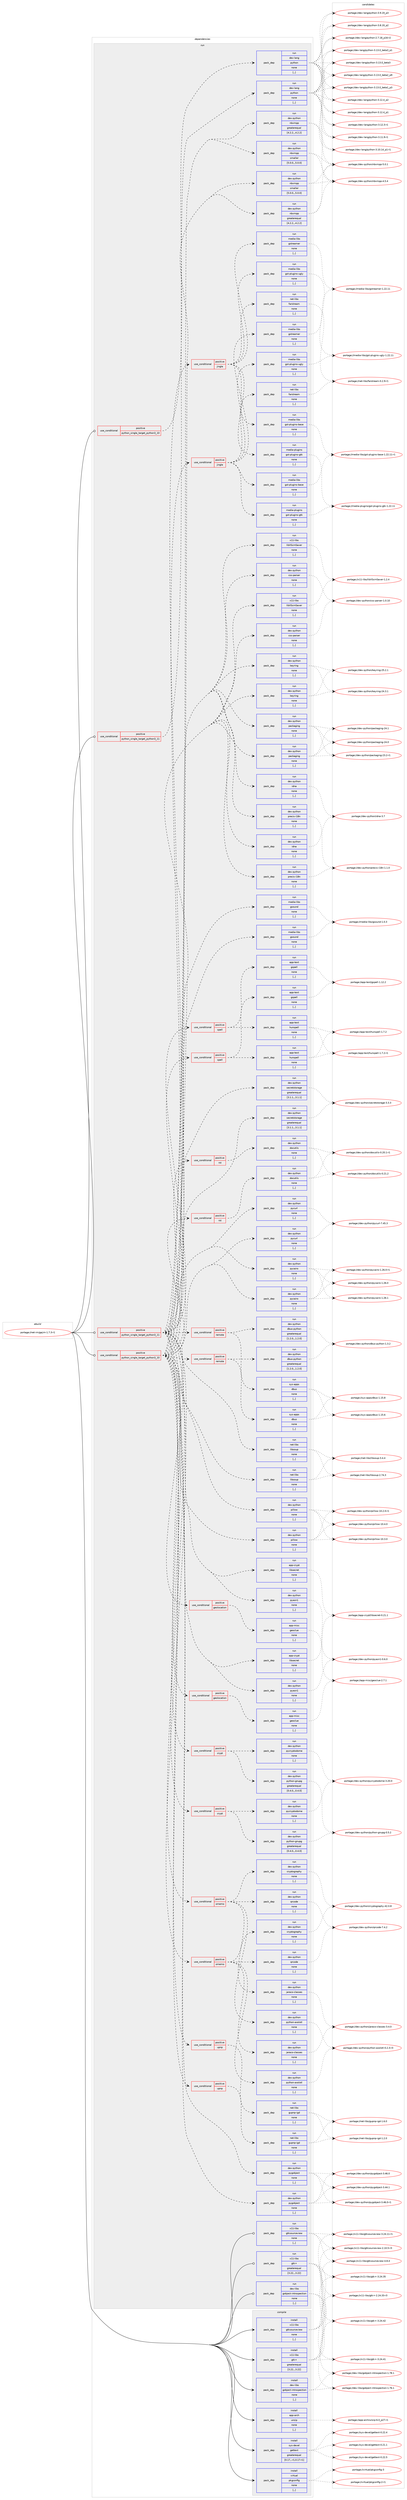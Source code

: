 digraph prolog {

# *************
# Graph options
# *************

newrank=true;
concentrate=true;
compound=true;
graph [rankdir=LR,fontname=Helvetica,fontsize=10,ranksep=1.5];#, ranksep=2.5, nodesep=0.2];
edge  [arrowhead=vee];
node  [fontname=Helvetica,fontsize=10];

# **********
# The ebuild
# **********

subgraph cluster_leftcol {
color=gray;
label=<<i>ebuild</i>>;
id [label="portage://net-im/gajim-1.7.3-r1", color=red, width=4, href="../net-im/gajim-1.7.3-r1.svg"];
}

# ****************
# The dependencies
# ****************

subgraph cluster_midcol {
color=gray;
label=<<i>dependencies</i>>;
subgraph cluster_compile {
fillcolor="#eeeeee";
style=filled;
label=<<i>compile</i>>;
subgraph pack256845 {
dependency350677 [label=<<TABLE BORDER="0" CELLBORDER="1" CELLSPACING="0" CELLPADDING="4" WIDTH="220"><TR><TD ROWSPAN="6" CELLPADDING="30">pack_dep</TD></TR><TR><TD WIDTH="110">install</TD></TR><TR><TD>app-arch</TD></TR><TR><TD>unzip</TD></TR><TR><TD>none</TD></TR><TR><TD>[,,]</TD></TR></TABLE>>, shape=none, color=blue];
}
id:e -> dependency350677:w [weight=20,style="solid",arrowhead="vee"];
subgraph pack256846 {
dependency350678 [label=<<TABLE BORDER="0" CELLBORDER="1" CELLSPACING="0" CELLPADDING="4" WIDTH="220"><TR><TD ROWSPAN="6" CELLPADDING="30">pack_dep</TD></TR><TR><TD WIDTH="110">install</TD></TR><TR><TD>dev-libs</TD></TR><TR><TD>gobject-introspection</TD></TR><TR><TD>none</TD></TR><TR><TD>[,,]</TD></TR></TABLE>>, shape=none, color=blue];
}
id:e -> dependency350678:w [weight=20,style="solid",arrowhead="vee"];
subgraph pack256847 {
dependency350679 [label=<<TABLE BORDER="0" CELLBORDER="1" CELLSPACING="0" CELLPADDING="4" WIDTH="220"><TR><TD ROWSPAN="6" CELLPADDING="30">pack_dep</TD></TR><TR><TD WIDTH="110">install</TD></TR><TR><TD>sys-devel</TD></TR><TR><TD>gettext</TD></TR><TR><TD>greaterequal</TD></TR><TR><TD>[0.17,,-r1,0.17-r1]</TD></TR></TABLE>>, shape=none, color=blue];
}
id:e -> dependency350679:w [weight=20,style="solid",arrowhead="vee"];
subgraph pack256848 {
dependency350680 [label=<<TABLE BORDER="0" CELLBORDER="1" CELLSPACING="0" CELLPADDING="4" WIDTH="220"><TR><TD ROWSPAN="6" CELLPADDING="30">pack_dep</TD></TR><TR><TD WIDTH="110">install</TD></TR><TR><TD>virtual</TD></TR><TR><TD>pkgconfig</TD></TR><TR><TD>none</TD></TR><TR><TD>[,,]</TD></TR></TABLE>>, shape=none, color=blue];
}
id:e -> dependency350680:w [weight=20,style="solid",arrowhead="vee"];
subgraph pack256849 {
dependency350681 [label=<<TABLE BORDER="0" CELLBORDER="1" CELLSPACING="0" CELLPADDING="4" WIDTH="220"><TR><TD ROWSPAN="6" CELLPADDING="30">pack_dep</TD></TR><TR><TD WIDTH="110">install</TD></TR><TR><TD>x11-libs</TD></TR><TR><TD>gtk+</TD></TR><TR><TD>greaterequal</TD></TR><TR><TD>[3.22,,,3.22]</TD></TR></TABLE>>, shape=none, color=blue];
}
id:e -> dependency350681:w [weight=20,style="solid",arrowhead="vee"];
subgraph pack256850 {
dependency350682 [label=<<TABLE BORDER="0" CELLBORDER="1" CELLSPACING="0" CELLPADDING="4" WIDTH="220"><TR><TD ROWSPAN="6" CELLPADDING="30">pack_dep</TD></TR><TR><TD WIDTH="110">install</TD></TR><TR><TD>x11-libs</TD></TR><TR><TD>gtksourceview</TD></TR><TR><TD>none</TD></TR><TR><TD>[,,]</TD></TR></TABLE>>, shape=none, color=blue];
}
id:e -> dependency350682:w [weight=20,style="solid",arrowhead="vee"];
}
subgraph cluster_compileandrun {
fillcolor="#eeeeee";
style=filled;
label=<<i>compile and run</i>>;
}
subgraph cluster_run {
fillcolor="#eeeeee";
style=filled;
label=<<i>run</i>>;
subgraph cond91214 {
dependency350683 [label=<<TABLE BORDER="0" CELLBORDER="1" CELLSPACING="0" CELLPADDING="4"><TR><TD ROWSPAN="3" CELLPADDING="10">use_conditional</TD></TR><TR><TD>positive</TD></TR><TR><TD>python_single_target_python3_10</TD></TR></TABLE>>, shape=none, color=red];
subgraph pack256851 {
dependency350684 [label=<<TABLE BORDER="0" CELLBORDER="1" CELLSPACING="0" CELLPADDING="4" WIDTH="220"><TR><TD ROWSPAN="6" CELLPADDING="30">pack_dep</TD></TR><TR><TD WIDTH="110">run</TD></TR><TR><TD>dev-lang</TD></TR><TR><TD>python</TD></TR><TR><TD>none</TD></TR><TR><TD>[,,]</TD></TR></TABLE>>, shape=none, color=blue];
}
dependency350683:e -> dependency350684:w [weight=20,style="dashed",arrowhead="vee"];
}
id:e -> dependency350683:w [weight=20,style="solid",arrowhead="odot"];
subgraph cond91215 {
dependency350685 [label=<<TABLE BORDER="0" CELLBORDER="1" CELLSPACING="0" CELLPADDING="4"><TR><TD ROWSPAN="3" CELLPADDING="10">use_conditional</TD></TR><TR><TD>positive</TD></TR><TR><TD>python_single_target_python3_10</TD></TR></TABLE>>, shape=none, color=red];
subgraph pack256852 {
dependency350686 [label=<<TABLE BORDER="0" CELLBORDER="1" CELLSPACING="0" CELLPADDING="4" WIDTH="220"><TR><TD ROWSPAN="6" CELLPADDING="30">pack_dep</TD></TR><TR><TD WIDTH="110">run</TD></TR><TR><TD>dev-python</TD></TR><TR><TD>idna</TD></TR><TR><TD>none</TD></TR><TR><TD>[,,]</TD></TR></TABLE>>, shape=none, color=blue];
}
dependency350685:e -> dependency350686:w [weight=20,style="dashed",arrowhead="vee"];
subgraph pack256853 {
dependency350687 [label=<<TABLE BORDER="0" CELLBORDER="1" CELLSPACING="0" CELLPADDING="4" WIDTH="220"><TR><TD ROWSPAN="6" CELLPADDING="30">pack_dep</TD></TR><TR><TD WIDTH="110">run</TD></TR><TR><TD>dev-python</TD></TR><TR><TD>nbxmpp</TD></TR><TR><TD>greaterequal</TD></TR><TR><TD>[4.2.2,,,4.2.2]</TD></TR></TABLE>>, shape=none, color=blue];
}
dependency350685:e -> dependency350687:w [weight=20,style="dashed",arrowhead="vee"];
subgraph pack256854 {
dependency350688 [label=<<TABLE BORDER="0" CELLBORDER="1" CELLSPACING="0" CELLPADDING="4" WIDTH="220"><TR><TD ROWSPAN="6" CELLPADDING="30">pack_dep</TD></TR><TR><TD WIDTH="110">run</TD></TR><TR><TD>dev-python</TD></TR><TR><TD>nbxmpp</TD></TR><TR><TD>smaller</TD></TR><TR><TD>[5.0.0,,,5.0.0]</TD></TR></TABLE>>, shape=none, color=blue];
}
dependency350685:e -> dependency350688:w [weight=20,style="dashed",arrowhead="vee"];
subgraph pack256855 {
dependency350689 [label=<<TABLE BORDER="0" CELLBORDER="1" CELLSPACING="0" CELLPADDING="4" WIDTH="220"><TR><TD ROWSPAN="6" CELLPADDING="30">pack_dep</TD></TR><TR><TD WIDTH="110">run</TD></TR><TR><TD>dev-python</TD></TR><TR><TD>precis-i18n</TD></TR><TR><TD>none</TD></TR><TR><TD>[,,]</TD></TR></TABLE>>, shape=none, color=blue];
}
dependency350685:e -> dependency350689:w [weight=20,style="dashed",arrowhead="vee"];
subgraph pack256856 {
dependency350690 [label=<<TABLE BORDER="0" CELLBORDER="1" CELLSPACING="0" CELLPADDING="4" WIDTH="220"><TR><TD ROWSPAN="6" CELLPADDING="30">pack_dep</TD></TR><TR><TD WIDTH="110">run</TD></TR><TR><TD>dev-python</TD></TR><TR><TD>pyasn1</TD></TR><TR><TD>none</TD></TR><TR><TD>[,,]</TD></TR></TABLE>>, shape=none, color=blue];
}
dependency350685:e -> dependency350690:w [weight=20,style="dashed",arrowhead="vee"];
subgraph pack256857 {
dependency350691 [label=<<TABLE BORDER="0" CELLBORDER="1" CELLSPACING="0" CELLPADDING="4" WIDTH="220"><TR><TD ROWSPAN="6" CELLPADDING="30">pack_dep</TD></TR><TR><TD WIDTH="110">run</TD></TR><TR><TD>dev-python</TD></TR><TR><TD>pycairo</TD></TR><TR><TD>none</TD></TR><TR><TD>[,,]</TD></TR></TABLE>>, shape=none, color=blue];
}
dependency350685:e -> dependency350691:w [weight=20,style="dashed",arrowhead="vee"];
subgraph pack256858 {
dependency350692 [label=<<TABLE BORDER="0" CELLBORDER="1" CELLSPACING="0" CELLPADDING="4" WIDTH="220"><TR><TD ROWSPAN="6" CELLPADDING="30">pack_dep</TD></TR><TR><TD WIDTH="110">run</TD></TR><TR><TD>dev-python</TD></TR><TR><TD>pycurl</TD></TR><TR><TD>none</TD></TR><TR><TD>[,,]</TD></TR></TABLE>>, shape=none, color=blue];
}
dependency350685:e -> dependency350692:w [weight=20,style="dashed",arrowhead="vee"];
subgraph pack256859 {
dependency350693 [label=<<TABLE BORDER="0" CELLBORDER="1" CELLSPACING="0" CELLPADDING="4" WIDTH="220"><TR><TD ROWSPAN="6" CELLPADDING="30">pack_dep</TD></TR><TR><TD WIDTH="110">run</TD></TR><TR><TD>dev-python</TD></TR><TR><TD>pygobject</TD></TR><TR><TD>none</TD></TR><TR><TD>[,,]</TD></TR></TABLE>>, shape=none, color=blue];
}
dependency350685:e -> dependency350693:w [weight=20,style="dashed",arrowhead="vee"];
subgraph pack256860 {
dependency350694 [label=<<TABLE BORDER="0" CELLBORDER="1" CELLSPACING="0" CELLPADDING="4" WIDTH="220"><TR><TD ROWSPAN="6" CELLPADDING="30">pack_dep</TD></TR><TR><TD WIDTH="110">run</TD></TR><TR><TD>x11-libs</TD></TR><TR><TD>libXScrnSaver</TD></TR><TR><TD>none</TD></TR><TR><TD>[,,]</TD></TR></TABLE>>, shape=none, color=blue];
}
dependency350685:e -> dependency350694:w [weight=20,style="dashed",arrowhead="vee"];
subgraph pack256861 {
dependency350695 [label=<<TABLE BORDER="0" CELLBORDER="1" CELLSPACING="0" CELLPADDING="4" WIDTH="220"><TR><TD ROWSPAN="6" CELLPADDING="30">pack_dep</TD></TR><TR><TD WIDTH="110">run</TD></TR><TR><TD>app-crypt</TD></TR><TR><TD>libsecret</TD></TR><TR><TD>none</TD></TR><TR><TD>[,,]</TD></TR></TABLE>>, shape=none, color=blue];
}
dependency350685:e -> dependency350695:w [weight=20,style="dashed",arrowhead="vee"];
subgraph pack256862 {
dependency350696 [label=<<TABLE BORDER="0" CELLBORDER="1" CELLSPACING="0" CELLPADDING="4" WIDTH="220"><TR><TD ROWSPAN="6" CELLPADDING="30">pack_dep</TD></TR><TR><TD WIDTH="110">run</TD></TR><TR><TD>dev-python</TD></TR><TR><TD>keyring</TD></TR><TR><TD>none</TD></TR><TR><TD>[,,]</TD></TR></TABLE>>, shape=none, color=blue];
}
dependency350685:e -> dependency350696:w [weight=20,style="dashed",arrowhead="vee"];
subgraph pack256863 {
dependency350697 [label=<<TABLE BORDER="0" CELLBORDER="1" CELLSPACING="0" CELLPADDING="4" WIDTH="220"><TR><TD ROWSPAN="6" CELLPADDING="30">pack_dep</TD></TR><TR><TD WIDTH="110">run</TD></TR><TR><TD>dev-python</TD></TR><TR><TD>secretstorage</TD></TR><TR><TD>greaterequal</TD></TR><TR><TD>[3.1.1,,,3.1.1]</TD></TR></TABLE>>, shape=none, color=blue];
}
dependency350685:e -> dependency350697:w [weight=20,style="dashed",arrowhead="vee"];
subgraph pack256864 {
dependency350698 [label=<<TABLE BORDER="0" CELLBORDER="1" CELLSPACING="0" CELLPADDING="4" WIDTH="220"><TR><TD ROWSPAN="6" CELLPADDING="30">pack_dep</TD></TR><TR><TD WIDTH="110">run</TD></TR><TR><TD>dev-python</TD></TR><TR><TD>css-parser</TD></TR><TR><TD>none</TD></TR><TR><TD>[,,]</TD></TR></TABLE>>, shape=none, color=blue];
}
dependency350685:e -> dependency350698:w [weight=20,style="dashed",arrowhead="vee"];
subgraph pack256865 {
dependency350699 [label=<<TABLE BORDER="0" CELLBORDER="1" CELLSPACING="0" CELLPADDING="4" WIDTH="220"><TR><TD ROWSPAN="6" CELLPADDING="30">pack_dep</TD></TR><TR><TD WIDTH="110">run</TD></TR><TR><TD>dev-python</TD></TR><TR><TD>packaging</TD></TR><TR><TD>none</TD></TR><TR><TD>[,,]</TD></TR></TABLE>>, shape=none, color=blue];
}
dependency350685:e -> dependency350699:w [weight=20,style="dashed",arrowhead="vee"];
subgraph pack256866 {
dependency350700 [label=<<TABLE BORDER="0" CELLBORDER="1" CELLSPACING="0" CELLPADDING="4" WIDTH="220"><TR><TD ROWSPAN="6" CELLPADDING="30">pack_dep</TD></TR><TR><TD WIDTH="110">run</TD></TR><TR><TD>net-libs</TD></TR><TR><TD>libsoup</TD></TR><TR><TD>none</TD></TR><TR><TD>[,,]</TD></TR></TABLE>>, shape=none, color=blue];
}
dependency350685:e -> dependency350700:w [weight=20,style="dashed",arrowhead="vee"];
subgraph pack256867 {
dependency350701 [label=<<TABLE BORDER="0" CELLBORDER="1" CELLSPACING="0" CELLPADDING="4" WIDTH="220"><TR><TD ROWSPAN="6" CELLPADDING="30">pack_dep</TD></TR><TR><TD WIDTH="110">run</TD></TR><TR><TD>media-libs</TD></TR><TR><TD>gsound</TD></TR><TR><TD>none</TD></TR><TR><TD>[,,]</TD></TR></TABLE>>, shape=none, color=blue];
}
dependency350685:e -> dependency350701:w [weight=20,style="dashed",arrowhead="vee"];
subgraph pack256868 {
dependency350702 [label=<<TABLE BORDER="0" CELLBORDER="1" CELLSPACING="0" CELLPADDING="4" WIDTH="220"><TR><TD ROWSPAN="6" CELLPADDING="30">pack_dep</TD></TR><TR><TD WIDTH="110">run</TD></TR><TR><TD>dev-python</TD></TR><TR><TD>pillow</TD></TR><TR><TD>none</TD></TR><TR><TD>[,,]</TD></TR></TABLE>>, shape=none, color=blue];
}
dependency350685:e -> dependency350702:w [weight=20,style="dashed",arrowhead="vee"];
subgraph cond91216 {
dependency350703 [label=<<TABLE BORDER="0" CELLBORDER="1" CELLSPACING="0" CELLPADDING="4"><TR><TD ROWSPAN="3" CELLPADDING="10">use_conditional</TD></TR><TR><TD>positive</TD></TR><TR><TD>crypt</TD></TR></TABLE>>, shape=none, color=red];
subgraph pack256869 {
dependency350704 [label=<<TABLE BORDER="0" CELLBORDER="1" CELLSPACING="0" CELLPADDING="4" WIDTH="220"><TR><TD ROWSPAN="6" CELLPADDING="30">pack_dep</TD></TR><TR><TD WIDTH="110">run</TD></TR><TR><TD>dev-python</TD></TR><TR><TD>pycryptodome</TD></TR><TR><TD>none</TD></TR><TR><TD>[,,]</TD></TR></TABLE>>, shape=none, color=blue];
}
dependency350703:e -> dependency350704:w [weight=20,style="dashed",arrowhead="vee"];
subgraph pack256870 {
dependency350705 [label=<<TABLE BORDER="0" CELLBORDER="1" CELLSPACING="0" CELLPADDING="4" WIDTH="220"><TR><TD ROWSPAN="6" CELLPADDING="30">pack_dep</TD></TR><TR><TD WIDTH="110">run</TD></TR><TR><TD>dev-python</TD></TR><TR><TD>python-gnupg</TD></TR><TR><TD>greaterequal</TD></TR><TR><TD>[0.4.0,,,0.4.0]</TD></TR></TABLE>>, shape=none, color=blue];
}
dependency350703:e -> dependency350705:w [weight=20,style="dashed",arrowhead="vee"];
}
dependency350685:e -> dependency350703:w [weight=20,style="dashed",arrowhead="vee"];
subgraph cond91217 {
dependency350706 [label=<<TABLE BORDER="0" CELLBORDER="1" CELLSPACING="0" CELLPADDING="4"><TR><TD ROWSPAN="3" CELLPADDING="10">use_conditional</TD></TR><TR><TD>positive</TD></TR><TR><TD>geolocation</TD></TR></TABLE>>, shape=none, color=red];
subgraph pack256871 {
dependency350707 [label=<<TABLE BORDER="0" CELLBORDER="1" CELLSPACING="0" CELLPADDING="4" WIDTH="220"><TR><TD ROWSPAN="6" CELLPADDING="30">pack_dep</TD></TR><TR><TD WIDTH="110">run</TD></TR><TR><TD>app-misc</TD></TR><TR><TD>geoclue</TD></TR><TR><TD>none</TD></TR><TR><TD>[,,]</TD></TR></TABLE>>, shape=none, color=blue];
}
dependency350706:e -> dependency350707:w [weight=20,style="dashed",arrowhead="vee"];
}
dependency350685:e -> dependency350706:w [weight=20,style="dashed",arrowhead="vee"];
subgraph cond91218 {
dependency350708 [label=<<TABLE BORDER="0" CELLBORDER="1" CELLSPACING="0" CELLPADDING="4"><TR><TD ROWSPAN="3" CELLPADDING="10">use_conditional</TD></TR><TR><TD>positive</TD></TR><TR><TD>jingle</TD></TR></TABLE>>, shape=none, color=red];
subgraph pack256872 {
dependency350709 [label=<<TABLE BORDER="0" CELLBORDER="1" CELLSPACING="0" CELLPADDING="4" WIDTH="220"><TR><TD ROWSPAN="6" CELLPADDING="30">pack_dep</TD></TR><TR><TD WIDTH="110">run</TD></TR><TR><TD>net-libs</TD></TR><TR><TD>farstream</TD></TR><TR><TD>none</TD></TR><TR><TD>[,,]</TD></TR></TABLE>>, shape=none, color=blue];
}
dependency350708:e -> dependency350709:w [weight=20,style="dashed",arrowhead="vee"];
subgraph pack256873 {
dependency350710 [label=<<TABLE BORDER="0" CELLBORDER="1" CELLSPACING="0" CELLPADDING="4" WIDTH="220"><TR><TD ROWSPAN="6" CELLPADDING="30">pack_dep</TD></TR><TR><TD WIDTH="110">run</TD></TR><TR><TD>media-libs</TD></TR><TR><TD>gstreamer</TD></TR><TR><TD>none</TD></TR><TR><TD>[,,]</TD></TR></TABLE>>, shape=none, color=blue];
}
dependency350708:e -> dependency350710:w [weight=20,style="dashed",arrowhead="vee"];
subgraph pack256874 {
dependency350711 [label=<<TABLE BORDER="0" CELLBORDER="1" CELLSPACING="0" CELLPADDING="4" WIDTH="220"><TR><TD ROWSPAN="6" CELLPADDING="30">pack_dep</TD></TR><TR><TD WIDTH="110">run</TD></TR><TR><TD>media-libs</TD></TR><TR><TD>gst-plugins-base</TD></TR><TR><TD>none</TD></TR><TR><TD>[,,]</TD></TR></TABLE>>, shape=none, color=blue];
}
dependency350708:e -> dependency350711:w [weight=20,style="dashed",arrowhead="vee"];
subgraph pack256875 {
dependency350712 [label=<<TABLE BORDER="0" CELLBORDER="1" CELLSPACING="0" CELLPADDING="4" WIDTH="220"><TR><TD ROWSPAN="6" CELLPADDING="30">pack_dep</TD></TR><TR><TD WIDTH="110">run</TD></TR><TR><TD>media-libs</TD></TR><TR><TD>gst-plugins-ugly</TD></TR><TR><TD>none</TD></TR><TR><TD>[,,]</TD></TR></TABLE>>, shape=none, color=blue];
}
dependency350708:e -> dependency350712:w [weight=20,style="dashed",arrowhead="vee"];
subgraph pack256876 {
dependency350713 [label=<<TABLE BORDER="0" CELLBORDER="1" CELLSPACING="0" CELLPADDING="4" WIDTH="220"><TR><TD ROWSPAN="6" CELLPADDING="30">pack_dep</TD></TR><TR><TD WIDTH="110">run</TD></TR><TR><TD>media-plugins</TD></TR><TR><TD>gst-plugins-gtk</TD></TR><TR><TD>none</TD></TR><TR><TD>[,,]</TD></TR></TABLE>>, shape=none, color=blue];
}
dependency350708:e -> dependency350713:w [weight=20,style="dashed",arrowhead="vee"];
}
dependency350685:e -> dependency350708:w [weight=20,style="dashed",arrowhead="vee"];
subgraph cond91219 {
dependency350714 [label=<<TABLE BORDER="0" CELLBORDER="1" CELLSPACING="0" CELLPADDING="4"><TR><TD ROWSPAN="3" CELLPADDING="10">use_conditional</TD></TR><TR><TD>positive</TD></TR><TR><TD>omemo</TD></TR></TABLE>>, shape=none, color=red];
subgraph pack256877 {
dependency350715 [label=<<TABLE BORDER="0" CELLBORDER="1" CELLSPACING="0" CELLPADDING="4" WIDTH="220"><TR><TD ROWSPAN="6" CELLPADDING="30">pack_dep</TD></TR><TR><TD WIDTH="110">run</TD></TR><TR><TD>dev-python</TD></TR><TR><TD>jaraco-classes</TD></TR><TR><TD>none</TD></TR><TR><TD>[,,]</TD></TR></TABLE>>, shape=none, color=blue];
}
dependency350714:e -> dependency350715:w [weight=20,style="dashed",arrowhead="vee"];
subgraph pack256878 {
dependency350716 [label=<<TABLE BORDER="0" CELLBORDER="1" CELLSPACING="0" CELLPADDING="4" WIDTH="220"><TR><TD ROWSPAN="6" CELLPADDING="30">pack_dep</TD></TR><TR><TD WIDTH="110">run</TD></TR><TR><TD>dev-python</TD></TR><TR><TD>python-axolotl</TD></TR><TR><TD>none</TD></TR><TR><TD>[,,]</TD></TR></TABLE>>, shape=none, color=blue];
}
dependency350714:e -> dependency350716:w [weight=20,style="dashed",arrowhead="vee"];
subgraph pack256879 {
dependency350717 [label=<<TABLE BORDER="0" CELLBORDER="1" CELLSPACING="0" CELLPADDING="4" WIDTH="220"><TR><TD ROWSPAN="6" CELLPADDING="30">pack_dep</TD></TR><TR><TD WIDTH="110">run</TD></TR><TR><TD>dev-python</TD></TR><TR><TD>qrcode</TD></TR><TR><TD>none</TD></TR><TR><TD>[,,]</TD></TR></TABLE>>, shape=none, color=blue];
}
dependency350714:e -> dependency350717:w [weight=20,style="dashed",arrowhead="vee"];
subgraph pack256880 {
dependency350718 [label=<<TABLE BORDER="0" CELLBORDER="1" CELLSPACING="0" CELLPADDING="4" WIDTH="220"><TR><TD ROWSPAN="6" CELLPADDING="30">pack_dep</TD></TR><TR><TD WIDTH="110">run</TD></TR><TR><TD>dev-python</TD></TR><TR><TD>cryptography</TD></TR><TR><TD>none</TD></TR><TR><TD>[,,]</TD></TR></TABLE>>, shape=none, color=blue];
}
dependency350714:e -> dependency350718:w [weight=20,style="dashed",arrowhead="vee"];
}
dependency350685:e -> dependency350714:w [weight=20,style="dashed",arrowhead="vee"];
subgraph cond91220 {
dependency350719 [label=<<TABLE BORDER="0" CELLBORDER="1" CELLSPACING="0" CELLPADDING="4"><TR><TD ROWSPAN="3" CELLPADDING="10">use_conditional</TD></TR><TR><TD>positive</TD></TR><TR><TD>remote</TD></TR></TABLE>>, shape=none, color=red];
subgraph pack256881 {
dependency350720 [label=<<TABLE BORDER="0" CELLBORDER="1" CELLSPACING="0" CELLPADDING="4" WIDTH="220"><TR><TD ROWSPAN="6" CELLPADDING="30">pack_dep</TD></TR><TR><TD WIDTH="110">run</TD></TR><TR><TD>dev-python</TD></TR><TR><TD>dbus-python</TD></TR><TR><TD>greaterequal</TD></TR><TR><TD>[1.2.0,,,1.2.0]</TD></TR></TABLE>>, shape=none, color=blue];
}
dependency350719:e -> dependency350720:w [weight=20,style="dashed",arrowhead="vee"];
subgraph pack256882 {
dependency350721 [label=<<TABLE BORDER="0" CELLBORDER="1" CELLSPACING="0" CELLPADDING="4" WIDTH="220"><TR><TD ROWSPAN="6" CELLPADDING="30">pack_dep</TD></TR><TR><TD WIDTH="110">run</TD></TR><TR><TD>sys-apps</TD></TR><TR><TD>dbus</TD></TR><TR><TD>none</TD></TR><TR><TD>[,,]</TD></TR></TABLE>>, shape=none, color=blue];
}
dependency350719:e -> dependency350721:w [weight=20,style="dashed",arrowhead="vee"];
}
dependency350685:e -> dependency350719:w [weight=20,style="dashed",arrowhead="vee"];
subgraph cond91221 {
dependency350722 [label=<<TABLE BORDER="0" CELLBORDER="1" CELLSPACING="0" CELLPADDING="4"><TR><TD ROWSPAN="3" CELLPADDING="10">use_conditional</TD></TR><TR><TD>positive</TD></TR><TR><TD>rst</TD></TR></TABLE>>, shape=none, color=red];
subgraph pack256883 {
dependency350723 [label=<<TABLE BORDER="0" CELLBORDER="1" CELLSPACING="0" CELLPADDING="4" WIDTH="220"><TR><TD ROWSPAN="6" CELLPADDING="30">pack_dep</TD></TR><TR><TD WIDTH="110">run</TD></TR><TR><TD>dev-python</TD></TR><TR><TD>docutils</TD></TR><TR><TD>none</TD></TR><TR><TD>[,,]</TD></TR></TABLE>>, shape=none, color=blue];
}
dependency350722:e -> dependency350723:w [weight=20,style="dashed",arrowhead="vee"];
}
dependency350685:e -> dependency350722:w [weight=20,style="dashed",arrowhead="vee"];
subgraph cond91222 {
dependency350724 [label=<<TABLE BORDER="0" CELLBORDER="1" CELLSPACING="0" CELLPADDING="4"><TR><TD ROWSPAN="3" CELLPADDING="10">use_conditional</TD></TR><TR><TD>positive</TD></TR><TR><TD>spell</TD></TR></TABLE>>, shape=none, color=red];
subgraph pack256884 {
dependency350725 [label=<<TABLE BORDER="0" CELLBORDER="1" CELLSPACING="0" CELLPADDING="4" WIDTH="220"><TR><TD ROWSPAN="6" CELLPADDING="30">pack_dep</TD></TR><TR><TD WIDTH="110">run</TD></TR><TR><TD>app-text</TD></TR><TR><TD>gspell</TD></TR><TR><TD>none</TD></TR><TR><TD>[,,]</TD></TR></TABLE>>, shape=none, color=blue];
}
dependency350724:e -> dependency350725:w [weight=20,style="dashed",arrowhead="vee"];
subgraph pack256885 {
dependency350726 [label=<<TABLE BORDER="0" CELLBORDER="1" CELLSPACING="0" CELLPADDING="4" WIDTH="220"><TR><TD ROWSPAN="6" CELLPADDING="30">pack_dep</TD></TR><TR><TD WIDTH="110">run</TD></TR><TR><TD>app-text</TD></TR><TR><TD>hunspell</TD></TR><TR><TD>none</TD></TR><TR><TD>[,,]</TD></TR></TABLE>>, shape=none, color=blue];
}
dependency350724:e -> dependency350726:w [weight=20,style="dashed",arrowhead="vee"];
}
dependency350685:e -> dependency350724:w [weight=20,style="dashed",arrowhead="vee"];
subgraph cond91223 {
dependency350727 [label=<<TABLE BORDER="0" CELLBORDER="1" CELLSPACING="0" CELLPADDING="4"><TR><TD ROWSPAN="3" CELLPADDING="10">use_conditional</TD></TR><TR><TD>positive</TD></TR><TR><TD>upnp</TD></TR></TABLE>>, shape=none, color=red];
subgraph pack256886 {
dependency350728 [label=<<TABLE BORDER="0" CELLBORDER="1" CELLSPACING="0" CELLPADDING="4" WIDTH="220"><TR><TD ROWSPAN="6" CELLPADDING="30">pack_dep</TD></TR><TR><TD WIDTH="110">run</TD></TR><TR><TD>net-libs</TD></TR><TR><TD>gupnp-igd</TD></TR><TR><TD>none</TD></TR><TR><TD>[,,]</TD></TR></TABLE>>, shape=none, color=blue];
}
dependency350727:e -> dependency350728:w [weight=20,style="dashed",arrowhead="vee"];
}
dependency350685:e -> dependency350727:w [weight=20,style="dashed",arrowhead="vee"];
}
id:e -> dependency350685:w [weight=20,style="solid",arrowhead="odot"];
subgraph cond91224 {
dependency350729 [label=<<TABLE BORDER="0" CELLBORDER="1" CELLSPACING="0" CELLPADDING="4"><TR><TD ROWSPAN="3" CELLPADDING="10">use_conditional</TD></TR><TR><TD>positive</TD></TR><TR><TD>python_single_target_python3_11</TD></TR></TABLE>>, shape=none, color=red];
subgraph pack256887 {
dependency350730 [label=<<TABLE BORDER="0" CELLBORDER="1" CELLSPACING="0" CELLPADDING="4" WIDTH="220"><TR><TD ROWSPAN="6" CELLPADDING="30">pack_dep</TD></TR><TR><TD WIDTH="110">run</TD></TR><TR><TD>dev-lang</TD></TR><TR><TD>python</TD></TR><TR><TD>none</TD></TR><TR><TD>[,,]</TD></TR></TABLE>>, shape=none, color=blue];
}
dependency350729:e -> dependency350730:w [weight=20,style="dashed",arrowhead="vee"];
}
id:e -> dependency350729:w [weight=20,style="solid",arrowhead="odot"];
subgraph cond91225 {
dependency350731 [label=<<TABLE BORDER="0" CELLBORDER="1" CELLSPACING="0" CELLPADDING="4"><TR><TD ROWSPAN="3" CELLPADDING="10">use_conditional</TD></TR><TR><TD>positive</TD></TR><TR><TD>python_single_target_python3_11</TD></TR></TABLE>>, shape=none, color=red];
subgraph pack256888 {
dependency350732 [label=<<TABLE BORDER="0" CELLBORDER="1" CELLSPACING="0" CELLPADDING="4" WIDTH="220"><TR><TD ROWSPAN="6" CELLPADDING="30">pack_dep</TD></TR><TR><TD WIDTH="110">run</TD></TR><TR><TD>dev-python</TD></TR><TR><TD>idna</TD></TR><TR><TD>none</TD></TR><TR><TD>[,,]</TD></TR></TABLE>>, shape=none, color=blue];
}
dependency350731:e -> dependency350732:w [weight=20,style="dashed",arrowhead="vee"];
subgraph pack256889 {
dependency350733 [label=<<TABLE BORDER="0" CELLBORDER="1" CELLSPACING="0" CELLPADDING="4" WIDTH="220"><TR><TD ROWSPAN="6" CELLPADDING="30">pack_dep</TD></TR><TR><TD WIDTH="110">run</TD></TR><TR><TD>dev-python</TD></TR><TR><TD>nbxmpp</TD></TR><TR><TD>greaterequal</TD></TR><TR><TD>[4.2.2,,,4.2.2]</TD></TR></TABLE>>, shape=none, color=blue];
}
dependency350731:e -> dependency350733:w [weight=20,style="dashed",arrowhead="vee"];
subgraph pack256890 {
dependency350734 [label=<<TABLE BORDER="0" CELLBORDER="1" CELLSPACING="0" CELLPADDING="4" WIDTH="220"><TR><TD ROWSPAN="6" CELLPADDING="30">pack_dep</TD></TR><TR><TD WIDTH="110">run</TD></TR><TR><TD>dev-python</TD></TR><TR><TD>nbxmpp</TD></TR><TR><TD>smaller</TD></TR><TR><TD>[5.0.0,,,5.0.0]</TD></TR></TABLE>>, shape=none, color=blue];
}
dependency350731:e -> dependency350734:w [weight=20,style="dashed",arrowhead="vee"];
subgraph pack256891 {
dependency350735 [label=<<TABLE BORDER="0" CELLBORDER="1" CELLSPACING="0" CELLPADDING="4" WIDTH="220"><TR><TD ROWSPAN="6" CELLPADDING="30">pack_dep</TD></TR><TR><TD WIDTH="110">run</TD></TR><TR><TD>dev-python</TD></TR><TR><TD>precis-i18n</TD></TR><TR><TD>none</TD></TR><TR><TD>[,,]</TD></TR></TABLE>>, shape=none, color=blue];
}
dependency350731:e -> dependency350735:w [weight=20,style="dashed",arrowhead="vee"];
subgraph pack256892 {
dependency350736 [label=<<TABLE BORDER="0" CELLBORDER="1" CELLSPACING="0" CELLPADDING="4" WIDTH="220"><TR><TD ROWSPAN="6" CELLPADDING="30">pack_dep</TD></TR><TR><TD WIDTH="110">run</TD></TR><TR><TD>dev-python</TD></TR><TR><TD>pyasn1</TD></TR><TR><TD>none</TD></TR><TR><TD>[,,]</TD></TR></TABLE>>, shape=none, color=blue];
}
dependency350731:e -> dependency350736:w [weight=20,style="dashed",arrowhead="vee"];
subgraph pack256893 {
dependency350737 [label=<<TABLE BORDER="0" CELLBORDER="1" CELLSPACING="0" CELLPADDING="4" WIDTH="220"><TR><TD ROWSPAN="6" CELLPADDING="30">pack_dep</TD></TR><TR><TD WIDTH="110">run</TD></TR><TR><TD>dev-python</TD></TR><TR><TD>pycairo</TD></TR><TR><TD>none</TD></TR><TR><TD>[,,]</TD></TR></TABLE>>, shape=none, color=blue];
}
dependency350731:e -> dependency350737:w [weight=20,style="dashed",arrowhead="vee"];
subgraph pack256894 {
dependency350738 [label=<<TABLE BORDER="0" CELLBORDER="1" CELLSPACING="0" CELLPADDING="4" WIDTH="220"><TR><TD ROWSPAN="6" CELLPADDING="30">pack_dep</TD></TR><TR><TD WIDTH="110">run</TD></TR><TR><TD>dev-python</TD></TR><TR><TD>pycurl</TD></TR><TR><TD>none</TD></TR><TR><TD>[,,]</TD></TR></TABLE>>, shape=none, color=blue];
}
dependency350731:e -> dependency350738:w [weight=20,style="dashed",arrowhead="vee"];
subgraph pack256895 {
dependency350739 [label=<<TABLE BORDER="0" CELLBORDER="1" CELLSPACING="0" CELLPADDING="4" WIDTH="220"><TR><TD ROWSPAN="6" CELLPADDING="30">pack_dep</TD></TR><TR><TD WIDTH="110">run</TD></TR><TR><TD>dev-python</TD></TR><TR><TD>pygobject</TD></TR><TR><TD>none</TD></TR><TR><TD>[,,]</TD></TR></TABLE>>, shape=none, color=blue];
}
dependency350731:e -> dependency350739:w [weight=20,style="dashed",arrowhead="vee"];
subgraph pack256896 {
dependency350740 [label=<<TABLE BORDER="0" CELLBORDER="1" CELLSPACING="0" CELLPADDING="4" WIDTH="220"><TR><TD ROWSPAN="6" CELLPADDING="30">pack_dep</TD></TR><TR><TD WIDTH="110">run</TD></TR><TR><TD>x11-libs</TD></TR><TR><TD>libXScrnSaver</TD></TR><TR><TD>none</TD></TR><TR><TD>[,,]</TD></TR></TABLE>>, shape=none, color=blue];
}
dependency350731:e -> dependency350740:w [weight=20,style="dashed",arrowhead="vee"];
subgraph pack256897 {
dependency350741 [label=<<TABLE BORDER="0" CELLBORDER="1" CELLSPACING="0" CELLPADDING="4" WIDTH="220"><TR><TD ROWSPAN="6" CELLPADDING="30">pack_dep</TD></TR><TR><TD WIDTH="110">run</TD></TR><TR><TD>app-crypt</TD></TR><TR><TD>libsecret</TD></TR><TR><TD>none</TD></TR><TR><TD>[,,]</TD></TR></TABLE>>, shape=none, color=blue];
}
dependency350731:e -> dependency350741:w [weight=20,style="dashed",arrowhead="vee"];
subgraph pack256898 {
dependency350742 [label=<<TABLE BORDER="0" CELLBORDER="1" CELLSPACING="0" CELLPADDING="4" WIDTH="220"><TR><TD ROWSPAN="6" CELLPADDING="30">pack_dep</TD></TR><TR><TD WIDTH="110">run</TD></TR><TR><TD>dev-python</TD></TR><TR><TD>keyring</TD></TR><TR><TD>none</TD></TR><TR><TD>[,,]</TD></TR></TABLE>>, shape=none, color=blue];
}
dependency350731:e -> dependency350742:w [weight=20,style="dashed",arrowhead="vee"];
subgraph pack256899 {
dependency350743 [label=<<TABLE BORDER="0" CELLBORDER="1" CELLSPACING="0" CELLPADDING="4" WIDTH="220"><TR><TD ROWSPAN="6" CELLPADDING="30">pack_dep</TD></TR><TR><TD WIDTH="110">run</TD></TR><TR><TD>dev-python</TD></TR><TR><TD>secretstorage</TD></TR><TR><TD>greaterequal</TD></TR><TR><TD>[3.1.1,,,3.1.1]</TD></TR></TABLE>>, shape=none, color=blue];
}
dependency350731:e -> dependency350743:w [weight=20,style="dashed",arrowhead="vee"];
subgraph pack256900 {
dependency350744 [label=<<TABLE BORDER="0" CELLBORDER="1" CELLSPACING="0" CELLPADDING="4" WIDTH="220"><TR><TD ROWSPAN="6" CELLPADDING="30">pack_dep</TD></TR><TR><TD WIDTH="110">run</TD></TR><TR><TD>dev-python</TD></TR><TR><TD>css-parser</TD></TR><TR><TD>none</TD></TR><TR><TD>[,,]</TD></TR></TABLE>>, shape=none, color=blue];
}
dependency350731:e -> dependency350744:w [weight=20,style="dashed",arrowhead="vee"];
subgraph pack256901 {
dependency350745 [label=<<TABLE BORDER="0" CELLBORDER="1" CELLSPACING="0" CELLPADDING="4" WIDTH="220"><TR><TD ROWSPAN="6" CELLPADDING="30">pack_dep</TD></TR><TR><TD WIDTH="110">run</TD></TR><TR><TD>dev-python</TD></TR><TR><TD>packaging</TD></TR><TR><TD>none</TD></TR><TR><TD>[,,]</TD></TR></TABLE>>, shape=none, color=blue];
}
dependency350731:e -> dependency350745:w [weight=20,style="dashed",arrowhead="vee"];
subgraph pack256902 {
dependency350746 [label=<<TABLE BORDER="0" CELLBORDER="1" CELLSPACING="0" CELLPADDING="4" WIDTH="220"><TR><TD ROWSPAN="6" CELLPADDING="30">pack_dep</TD></TR><TR><TD WIDTH="110">run</TD></TR><TR><TD>net-libs</TD></TR><TR><TD>libsoup</TD></TR><TR><TD>none</TD></TR><TR><TD>[,,]</TD></TR></TABLE>>, shape=none, color=blue];
}
dependency350731:e -> dependency350746:w [weight=20,style="dashed",arrowhead="vee"];
subgraph pack256903 {
dependency350747 [label=<<TABLE BORDER="0" CELLBORDER="1" CELLSPACING="0" CELLPADDING="4" WIDTH="220"><TR><TD ROWSPAN="6" CELLPADDING="30">pack_dep</TD></TR><TR><TD WIDTH="110">run</TD></TR><TR><TD>media-libs</TD></TR><TR><TD>gsound</TD></TR><TR><TD>none</TD></TR><TR><TD>[,,]</TD></TR></TABLE>>, shape=none, color=blue];
}
dependency350731:e -> dependency350747:w [weight=20,style="dashed",arrowhead="vee"];
subgraph pack256904 {
dependency350748 [label=<<TABLE BORDER="0" CELLBORDER="1" CELLSPACING="0" CELLPADDING="4" WIDTH="220"><TR><TD ROWSPAN="6" CELLPADDING="30">pack_dep</TD></TR><TR><TD WIDTH="110">run</TD></TR><TR><TD>dev-python</TD></TR><TR><TD>pillow</TD></TR><TR><TD>none</TD></TR><TR><TD>[,,]</TD></TR></TABLE>>, shape=none, color=blue];
}
dependency350731:e -> dependency350748:w [weight=20,style="dashed",arrowhead="vee"];
subgraph cond91226 {
dependency350749 [label=<<TABLE BORDER="0" CELLBORDER="1" CELLSPACING="0" CELLPADDING="4"><TR><TD ROWSPAN="3" CELLPADDING="10">use_conditional</TD></TR><TR><TD>positive</TD></TR><TR><TD>crypt</TD></TR></TABLE>>, shape=none, color=red];
subgraph pack256905 {
dependency350750 [label=<<TABLE BORDER="0" CELLBORDER="1" CELLSPACING="0" CELLPADDING="4" WIDTH="220"><TR><TD ROWSPAN="6" CELLPADDING="30">pack_dep</TD></TR><TR><TD WIDTH="110">run</TD></TR><TR><TD>dev-python</TD></TR><TR><TD>pycryptodome</TD></TR><TR><TD>none</TD></TR><TR><TD>[,,]</TD></TR></TABLE>>, shape=none, color=blue];
}
dependency350749:e -> dependency350750:w [weight=20,style="dashed",arrowhead="vee"];
subgraph pack256906 {
dependency350751 [label=<<TABLE BORDER="0" CELLBORDER="1" CELLSPACING="0" CELLPADDING="4" WIDTH="220"><TR><TD ROWSPAN="6" CELLPADDING="30">pack_dep</TD></TR><TR><TD WIDTH="110">run</TD></TR><TR><TD>dev-python</TD></TR><TR><TD>python-gnupg</TD></TR><TR><TD>greaterequal</TD></TR><TR><TD>[0.4.0,,,0.4.0]</TD></TR></TABLE>>, shape=none, color=blue];
}
dependency350749:e -> dependency350751:w [weight=20,style="dashed",arrowhead="vee"];
}
dependency350731:e -> dependency350749:w [weight=20,style="dashed",arrowhead="vee"];
subgraph cond91227 {
dependency350752 [label=<<TABLE BORDER="0" CELLBORDER="1" CELLSPACING="0" CELLPADDING="4"><TR><TD ROWSPAN="3" CELLPADDING="10">use_conditional</TD></TR><TR><TD>positive</TD></TR><TR><TD>geolocation</TD></TR></TABLE>>, shape=none, color=red];
subgraph pack256907 {
dependency350753 [label=<<TABLE BORDER="0" CELLBORDER="1" CELLSPACING="0" CELLPADDING="4" WIDTH="220"><TR><TD ROWSPAN="6" CELLPADDING="30">pack_dep</TD></TR><TR><TD WIDTH="110">run</TD></TR><TR><TD>app-misc</TD></TR><TR><TD>geoclue</TD></TR><TR><TD>none</TD></TR><TR><TD>[,,]</TD></TR></TABLE>>, shape=none, color=blue];
}
dependency350752:e -> dependency350753:w [weight=20,style="dashed",arrowhead="vee"];
}
dependency350731:e -> dependency350752:w [weight=20,style="dashed",arrowhead="vee"];
subgraph cond91228 {
dependency350754 [label=<<TABLE BORDER="0" CELLBORDER="1" CELLSPACING="0" CELLPADDING="4"><TR><TD ROWSPAN="3" CELLPADDING="10">use_conditional</TD></TR><TR><TD>positive</TD></TR><TR><TD>jingle</TD></TR></TABLE>>, shape=none, color=red];
subgraph pack256908 {
dependency350755 [label=<<TABLE BORDER="0" CELLBORDER="1" CELLSPACING="0" CELLPADDING="4" WIDTH="220"><TR><TD ROWSPAN="6" CELLPADDING="30">pack_dep</TD></TR><TR><TD WIDTH="110">run</TD></TR><TR><TD>net-libs</TD></TR><TR><TD>farstream</TD></TR><TR><TD>none</TD></TR><TR><TD>[,,]</TD></TR></TABLE>>, shape=none, color=blue];
}
dependency350754:e -> dependency350755:w [weight=20,style="dashed",arrowhead="vee"];
subgraph pack256909 {
dependency350756 [label=<<TABLE BORDER="0" CELLBORDER="1" CELLSPACING="0" CELLPADDING="4" WIDTH="220"><TR><TD ROWSPAN="6" CELLPADDING="30">pack_dep</TD></TR><TR><TD WIDTH="110">run</TD></TR><TR><TD>media-libs</TD></TR><TR><TD>gstreamer</TD></TR><TR><TD>none</TD></TR><TR><TD>[,,]</TD></TR></TABLE>>, shape=none, color=blue];
}
dependency350754:e -> dependency350756:w [weight=20,style="dashed",arrowhead="vee"];
subgraph pack256910 {
dependency350757 [label=<<TABLE BORDER="0" CELLBORDER="1" CELLSPACING="0" CELLPADDING="4" WIDTH="220"><TR><TD ROWSPAN="6" CELLPADDING="30">pack_dep</TD></TR><TR><TD WIDTH="110">run</TD></TR><TR><TD>media-libs</TD></TR><TR><TD>gst-plugins-base</TD></TR><TR><TD>none</TD></TR><TR><TD>[,,]</TD></TR></TABLE>>, shape=none, color=blue];
}
dependency350754:e -> dependency350757:w [weight=20,style="dashed",arrowhead="vee"];
subgraph pack256911 {
dependency350758 [label=<<TABLE BORDER="0" CELLBORDER="1" CELLSPACING="0" CELLPADDING="4" WIDTH="220"><TR><TD ROWSPAN="6" CELLPADDING="30">pack_dep</TD></TR><TR><TD WIDTH="110">run</TD></TR><TR><TD>media-libs</TD></TR><TR><TD>gst-plugins-ugly</TD></TR><TR><TD>none</TD></TR><TR><TD>[,,]</TD></TR></TABLE>>, shape=none, color=blue];
}
dependency350754:e -> dependency350758:w [weight=20,style="dashed",arrowhead="vee"];
subgraph pack256912 {
dependency350759 [label=<<TABLE BORDER="0" CELLBORDER="1" CELLSPACING="0" CELLPADDING="4" WIDTH="220"><TR><TD ROWSPAN="6" CELLPADDING="30">pack_dep</TD></TR><TR><TD WIDTH="110">run</TD></TR><TR><TD>media-plugins</TD></TR><TR><TD>gst-plugins-gtk</TD></TR><TR><TD>none</TD></TR><TR><TD>[,,]</TD></TR></TABLE>>, shape=none, color=blue];
}
dependency350754:e -> dependency350759:w [weight=20,style="dashed",arrowhead="vee"];
}
dependency350731:e -> dependency350754:w [weight=20,style="dashed",arrowhead="vee"];
subgraph cond91229 {
dependency350760 [label=<<TABLE BORDER="0" CELLBORDER="1" CELLSPACING="0" CELLPADDING="4"><TR><TD ROWSPAN="3" CELLPADDING="10">use_conditional</TD></TR><TR><TD>positive</TD></TR><TR><TD>omemo</TD></TR></TABLE>>, shape=none, color=red];
subgraph pack256913 {
dependency350761 [label=<<TABLE BORDER="0" CELLBORDER="1" CELLSPACING="0" CELLPADDING="4" WIDTH="220"><TR><TD ROWSPAN="6" CELLPADDING="30">pack_dep</TD></TR><TR><TD WIDTH="110">run</TD></TR><TR><TD>dev-python</TD></TR><TR><TD>jaraco-classes</TD></TR><TR><TD>none</TD></TR><TR><TD>[,,]</TD></TR></TABLE>>, shape=none, color=blue];
}
dependency350760:e -> dependency350761:w [weight=20,style="dashed",arrowhead="vee"];
subgraph pack256914 {
dependency350762 [label=<<TABLE BORDER="0" CELLBORDER="1" CELLSPACING="0" CELLPADDING="4" WIDTH="220"><TR><TD ROWSPAN="6" CELLPADDING="30">pack_dep</TD></TR><TR><TD WIDTH="110">run</TD></TR><TR><TD>dev-python</TD></TR><TR><TD>python-axolotl</TD></TR><TR><TD>none</TD></TR><TR><TD>[,,]</TD></TR></TABLE>>, shape=none, color=blue];
}
dependency350760:e -> dependency350762:w [weight=20,style="dashed",arrowhead="vee"];
subgraph pack256915 {
dependency350763 [label=<<TABLE BORDER="0" CELLBORDER="1" CELLSPACING="0" CELLPADDING="4" WIDTH="220"><TR><TD ROWSPAN="6" CELLPADDING="30">pack_dep</TD></TR><TR><TD WIDTH="110">run</TD></TR><TR><TD>dev-python</TD></TR><TR><TD>qrcode</TD></TR><TR><TD>none</TD></TR><TR><TD>[,,]</TD></TR></TABLE>>, shape=none, color=blue];
}
dependency350760:e -> dependency350763:w [weight=20,style="dashed",arrowhead="vee"];
subgraph pack256916 {
dependency350764 [label=<<TABLE BORDER="0" CELLBORDER="1" CELLSPACING="0" CELLPADDING="4" WIDTH="220"><TR><TD ROWSPAN="6" CELLPADDING="30">pack_dep</TD></TR><TR><TD WIDTH="110">run</TD></TR><TR><TD>dev-python</TD></TR><TR><TD>cryptography</TD></TR><TR><TD>none</TD></TR><TR><TD>[,,]</TD></TR></TABLE>>, shape=none, color=blue];
}
dependency350760:e -> dependency350764:w [weight=20,style="dashed",arrowhead="vee"];
}
dependency350731:e -> dependency350760:w [weight=20,style="dashed",arrowhead="vee"];
subgraph cond91230 {
dependency350765 [label=<<TABLE BORDER="0" CELLBORDER="1" CELLSPACING="0" CELLPADDING="4"><TR><TD ROWSPAN="3" CELLPADDING="10">use_conditional</TD></TR><TR><TD>positive</TD></TR><TR><TD>remote</TD></TR></TABLE>>, shape=none, color=red];
subgraph pack256917 {
dependency350766 [label=<<TABLE BORDER="0" CELLBORDER="1" CELLSPACING="0" CELLPADDING="4" WIDTH="220"><TR><TD ROWSPAN="6" CELLPADDING="30">pack_dep</TD></TR><TR><TD WIDTH="110">run</TD></TR><TR><TD>dev-python</TD></TR><TR><TD>dbus-python</TD></TR><TR><TD>greaterequal</TD></TR><TR><TD>[1.2.0,,,1.2.0]</TD></TR></TABLE>>, shape=none, color=blue];
}
dependency350765:e -> dependency350766:w [weight=20,style="dashed",arrowhead="vee"];
subgraph pack256918 {
dependency350767 [label=<<TABLE BORDER="0" CELLBORDER="1" CELLSPACING="0" CELLPADDING="4" WIDTH="220"><TR><TD ROWSPAN="6" CELLPADDING="30">pack_dep</TD></TR><TR><TD WIDTH="110">run</TD></TR><TR><TD>sys-apps</TD></TR><TR><TD>dbus</TD></TR><TR><TD>none</TD></TR><TR><TD>[,,]</TD></TR></TABLE>>, shape=none, color=blue];
}
dependency350765:e -> dependency350767:w [weight=20,style="dashed",arrowhead="vee"];
}
dependency350731:e -> dependency350765:w [weight=20,style="dashed",arrowhead="vee"];
subgraph cond91231 {
dependency350768 [label=<<TABLE BORDER="0" CELLBORDER="1" CELLSPACING="0" CELLPADDING="4"><TR><TD ROWSPAN="3" CELLPADDING="10">use_conditional</TD></TR><TR><TD>positive</TD></TR><TR><TD>rst</TD></TR></TABLE>>, shape=none, color=red];
subgraph pack256919 {
dependency350769 [label=<<TABLE BORDER="0" CELLBORDER="1" CELLSPACING="0" CELLPADDING="4" WIDTH="220"><TR><TD ROWSPAN="6" CELLPADDING="30">pack_dep</TD></TR><TR><TD WIDTH="110">run</TD></TR><TR><TD>dev-python</TD></TR><TR><TD>docutils</TD></TR><TR><TD>none</TD></TR><TR><TD>[,,]</TD></TR></TABLE>>, shape=none, color=blue];
}
dependency350768:e -> dependency350769:w [weight=20,style="dashed",arrowhead="vee"];
}
dependency350731:e -> dependency350768:w [weight=20,style="dashed",arrowhead="vee"];
subgraph cond91232 {
dependency350770 [label=<<TABLE BORDER="0" CELLBORDER="1" CELLSPACING="0" CELLPADDING="4"><TR><TD ROWSPAN="3" CELLPADDING="10">use_conditional</TD></TR><TR><TD>positive</TD></TR><TR><TD>spell</TD></TR></TABLE>>, shape=none, color=red];
subgraph pack256920 {
dependency350771 [label=<<TABLE BORDER="0" CELLBORDER="1" CELLSPACING="0" CELLPADDING="4" WIDTH="220"><TR><TD ROWSPAN="6" CELLPADDING="30">pack_dep</TD></TR><TR><TD WIDTH="110">run</TD></TR><TR><TD>app-text</TD></TR><TR><TD>gspell</TD></TR><TR><TD>none</TD></TR><TR><TD>[,,]</TD></TR></TABLE>>, shape=none, color=blue];
}
dependency350770:e -> dependency350771:w [weight=20,style="dashed",arrowhead="vee"];
subgraph pack256921 {
dependency350772 [label=<<TABLE BORDER="0" CELLBORDER="1" CELLSPACING="0" CELLPADDING="4" WIDTH="220"><TR><TD ROWSPAN="6" CELLPADDING="30">pack_dep</TD></TR><TR><TD WIDTH="110">run</TD></TR><TR><TD>app-text</TD></TR><TR><TD>hunspell</TD></TR><TR><TD>none</TD></TR><TR><TD>[,,]</TD></TR></TABLE>>, shape=none, color=blue];
}
dependency350770:e -> dependency350772:w [weight=20,style="dashed",arrowhead="vee"];
}
dependency350731:e -> dependency350770:w [weight=20,style="dashed",arrowhead="vee"];
subgraph cond91233 {
dependency350773 [label=<<TABLE BORDER="0" CELLBORDER="1" CELLSPACING="0" CELLPADDING="4"><TR><TD ROWSPAN="3" CELLPADDING="10">use_conditional</TD></TR><TR><TD>positive</TD></TR><TR><TD>upnp</TD></TR></TABLE>>, shape=none, color=red];
subgraph pack256922 {
dependency350774 [label=<<TABLE BORDER="0" CELLBORDER="1" CELLSPACING="0" CELLPADDING="4" WIDTH="220"><TR><TD ROWSPAN="6" CELLPADDING="30">pack_dep</TD></TR><TR><TD WIDTH="110">run</TD></TR><TR><TD>net-libs</TD></TR><TR><TD>gupnp-igd</TD></TR><TR><TD>none</TD></TR><TR><TD>[,,]</TD></TR></TABLE>>, shape=none, color=blue];
}
dependency350773:e -> dependency350774:w [weight=20,style="dashed",arrowhead="vee"];
}
dependency350731:e -> dependency350773:w [weight=20,style="dashed",arrowhead="vee"];
}
id:e -> dependency350731:w [weight=20,style="solid",arrowhead="odot"];
subgraph pack256923 {
dependency350775 [label=<<TABLE BORDER="0" CELLBORDER="1" CELLSPACING="0" CELLPADDING="4" WIDTH="220"><TR><TD ROWSPAN="6" CELLPADDING="30">pack_dep</TD></TR><TR><TD WIDTH="110">run</TD></TR><TR><TD>dev-libs</TD></TR><TR><TD>gobject-introspection</TD></TR><TR><TD>none</TD></TR><TR><TD>[,,]</TD></TR></TABLE>>, shape=none, color=blue];
}
id:e -> dependency350775:w [weight=20,style="solid",arrowhead="odot"];
subgraph pack256924 {
dependency350776 [label=<<TABLE BORDER="0" CELLBORDER="1" CELLSPACING="0" CELLPADDING="4" WIDTH="220"><TR><TD ROWSPAN="6" CELLPADDING="30">pack_dep</TD></TR><TR><TD WIDTH="110">run</TD></TR><TR><TD>x11-libs</TD></TR><TR><TD>gtk+</TD></TR><TR><TD>greaterequal</TD></TR><TR><TD>[3.22,,,3.22]</TD></TR></TABLE>>, shape=none, color=blue];
}
id:e -> dependency350776:w [weight=20,style="solid",arrowhead="odot"];
subgraph pack256925 {
dependency350777 [label=<<TABLE BORDER="0" CELLBORDER="1" CELLSPACING="0" CELLPADDING="4" WIDTH="220"><TR><TD ROWSPAN="6" CELLPADDING="30">pack_dep</TD></TR><TR><TD WIDTH="110">run</TD></TR><TR><TD>x11-libs</TD></TR><TR><TD>gtksourceview</TD></TR><TR><TD>none</TD></TR><TR><TD>[,,]</TD></TR></TABLE>>, shape=none, color=blue];
}
id:e -> dependency350777:w [weight=20,style="solid",arrowhead="odot"];
}
}

# **************
# The candidates
# **************

subgraph cluster_choices {
rank=same;
color=gray;
label=<<i>candidates</i>>;

subgraph choice256845 {
color=black;
nodesep=1;
choice9711211245971149910447117110122105112455446489511250554511449 [label="portage://app-arch/unzip-6.0_p27-r1", color=red, width=4,href="../app-arch/unzip-6.0_p27-r1.svg"];
dependency350677:e -> choice9711211245971149910447117110122105112455446489511250554511449:w [style=dotted,weight="100"];
}
subgraph choice256846 {
color=black;
nodesep=1;
choice1001011184510810598115471031119810610199116451051101161141111151121019911610511111045494655564649 [label="portage://dev-libs/gobject-introspection-1.78.1", color=red, width=4,href="../dev-libs/gobject-introspection-1.78.1.svg"];
choice1001011184510810598115471031119810610199116451051101161141111151121019911610511111045494655544649 [label="portage://dev-libs/gobject-introspection-1.76.1", color=red, width=4,href="../dev-libs/gobject-introspection-1.76.1.svg"];
dependency350678:e -> choice1001011184510810598115471031119810610199116451051101161141111151121019911610511111045494655564649:w [style=dotted,weight="100"];
dependency350678:e -> choice1001011184510810598115471031119810610199116451051101161141111151121019911610511111045494655544649:w [style=dotted,weight="100"];
}
subgraph choice256847 {
color=black;
nodesep=1;
choice115121115451001011181011084710310111611610112011645484650504653 [label="portage://sys-devel/gettext-0.22.5", color=red, width=4,href="../sys-devel/gettext-0.22.5.svg"];
choice115121115451001011181011084710310111611610112011645484650504652 [label="portage://sys-devel/gettext-0.22.4", color=red, width=4,href="../sys-devel/gettext-0.22.4.svg"];
choice115121115451001011181011084710310111611610112011645484650494649 [label="portage://sys-devel/gettext-0.21.1", color=red, width=4,href="../sys-devel/gettext-0.21.1.svg"];
dependency350679:e -> choice115121115451001011181011084710310111611610112011645484650504653:w [style=dotted,weight="100"];
dependency350679:e -> choice115121115451001011181011084710310111611610112011645484650504652:w [style=dotted,weight="100"];
dependency350679:e -> choice115121115451001011181011084710310111611610112011645484650494649:w [style=dotted,weight="100"];
}
subgraph choice256848 {
color=black;
nodesep=1;
choice1181051141161179710847112107103991111101021051034551 [label="portage://virtual/pkgconfig-3", color=red, width=4,href="../virtual/pkgconfig-3.svg"];
choice11810511411611797108471121071039911111010210510345504511449 [label="portage://virtual/pkgconfig-2-r1", color=red, width=4,href="../virtual/pkgconfig-2-r1.svg"];
dependency350680:e -> choice1181051141161179710847112107103991111101021051034551:w [style=dotted,weight="100"];
dependency350680:e -> choice11810511411611797108471121071039911111010210510345504511449:w [style=dotted,weight="100"];
}
subgraph choice256849 {
color=black;
nodesep=1;
choice1204949451081059811547103116107434551465052465250 [label="portage://x11-libs/gtk+-3.24.42", color=red, width=4,href="../x11-libs/gtk+-3.24.42.svg"];
choice1204949451081059811547103116107434551465052465249 [label="portage://x11-libs/gtk+-3.24.41", color=red, width=4,href="../x11-libs/gtk+-3.24.41.svg"];
choice1204949451081059811547103116107434551465052465153 [label="portage://x11-libs/gtk+-3.24.35", color=red, width=4,href="../x11-libs/gtk+-3.24.35.svg"];
choice12049494510810598115471031161074345504650524651514511451 [label="portage://x11-libs/gtk+-2.24.33-r3", color=red, width=4,href="../x11-libs/gtk+-2.24.33-r3.svg"];
dependency350681:e -> choice1204949451081059811547103116107434551465052465250:w [style=dotted,weight="100"];
dependency350681:e -> choice1204949451081059811547103116107434551465052465249:w [style=dotted,weight="100"];
dependency350681:e -> choice1204949451081059811547103116107434551465052465153:w [style=dotted,weight="100"];
dependency350681:e -> choice12049494510810598115471031161074345504650524651514511451:w [style=dotted,weight="100"];
}
subgraph choice256850 {
color=black;
nodesep=1;
choice120494945108105981154710311610711511111711499101118105101119455246564652 [label="portage://x11-libs/gtksourceview-4.8.4", color=red, width=4,href="../x11-libs/gtksourceview-4.8.4.svg"];
choice12049494510810598115471031161071151111171149910111810510111945514650524649494511449 [label="portage://x11-libs/gtksourceview-3.24.11-r1", color=red, width=4,href="../x11-libs/gtksourceview-3.24.11-r1.svg"];
choice120494945108105981154710311610711511111711499101118105101119455046494846534511451 [label="portage://x11-libs/gtksourceview-2.10.5-r3", color=red, width=4,href="../x11-libs/gtksourceview-2.10.5-r3.svg"];
dependency350682:e -> choice120494945108105981154710311610711511111711499101118105101119455246564652:w [style=dotted,weight="100"];
dependency350682:e -> choice12049494510810598115471031161071151111171149910111810510111945514650524649494511449:w [style=dotted,weight="100"];
dependency350682:e -> choice120494945108105981154710311610711511111711499101118105101119455046494846534511451:w [style=dotted,weight="100"];
}
subgraph choice256851 {
color=black;
nodesep=1;
choice10010111845108971101034711212111610411111045514649514648959810111697519511249 [label="portage://dev-lang/python-3.13.0_beta3_p1", color=red, width=4,href="../dev-lang/python-3.13.0_beta3_p1.svg"];
choice1001011184510897110103471121211161041111104551464951464895981011169751 [label="portage://dev-lang/python-3.13.0_beta3", color=red, width=4,href="../dev-lang/python-3.13.0_beta3.svg"];
choice10010111845108971101034711212111610411111045514649514648959810111697509511257 [label="portage://dev-lang/python-3.13.0_beta2_p9", color=red, width=4,href="../dev-lang/python-3.13.0_beta2_p9.svg"];
choice10010111845108971101034711212111610411111045514649514648959810111697499511251 [label="portage://dev-lang/python-3.13.0_beta1_p3", color=red, width=4,href="../dev-lang/python-3.13.0_beta1_p3.svg"];
choice100101118451089711010347112121116104111110455146495046529511250 [label="portage://dev-lang/python-3.12.4_p2", color=red, width=4,href="../dev-lang/python-3.12.4_p2.svg"];
choice100101118451089711010347112121116104111110455146495046529511249 [label="portage://dev-lang/python-3.12.4_p1", color=red, width=4,href="../dev-lang/python-3.12.4_p1.svg"];
choice100101118451089711010347112121116104111110455146495046514511449 [label="portage://dev-lang/python-3.12.3-r1", color=red, width=4,href="../dev-lang/python-3.12.3-r1.svg"];
choice100101118451089711010347112121116104111110455146494946574511449 [label="portage://dev-lang/python-3.11.9-r1", color=red, width=4,href="../dev-lang/python-3.11.9-r1.svg"];
choice100101118451089711010347112121116104111110455146494846495295112494511449 [label="portage://dev-lang/python-3.10.14_p1-r1", color=red, width=4,href="../dev-lang/python-3.10.14_p1-r1.svg"];
choice100101118451089711010347112121116104111110455146574649579511251 [label="portage://dev-lang/python-3.9.19_p3", color=red, width=4,href="../dev-lang/python-3.9.19_p3.svg"];
choice100101118451089711010347112121116104111110455146564649579511250 [label="portage://dev-lang/python-3.8.19_p2", color=red, width=4,href="../dev-lang/python-3.8.19_p2.svg"];
choice100101118451089711010347112121116104111110455046554649569511249544511450 [label="portage://dev-lang/python-2.7.18_p16-r2", color=red, width=4,href="../dev-lang/python-2.7.18_p16-r2.svg"];
dependency350684:e -> choice10010111845108971101034711212111610411111045514649514648959810111697519511249:w [style=dotted,weight="100"];
dependency350684:e -> choice1001011184510897110103471121211161041111104551464951464895981011169751:w [style=dotted,weight="100"];
dependency350684:e -> choice10010111845108971101034711212111610411111045514649514648959810111697509511257:w [style=dotted,weight="100"];
dependency350684:e -> choice10010111845108971101034711212111610411111045514649514648959810111697499511251:w [style=dotted,weight="100"];
dependency350684:e -> choice100101118451089711010347112121116104111110455146495046529511250:w [style=dotted,weight="100"];
dependency350684:e -> choice100101118451089711010347112121116104111110455146495046529511249:w [style=dotted,weight="100"];
dependency350684:e -> choice100101118451089711010347112121116104111110455146495046514511449:w [style=dotted,weight="100"];
dependency350684:e -> choice100101118451089711010347112121116104111110455146494946574511449:w [style=dotted,weight="100"];
dependency350684:e -> choice100101118451089711010347112121116104111110455146494846495295112494511449:w [style=dotted,weight="100"];
dependency350684:e -> choice100101118451089711010347112121116104111110455146574649579511251:w [style=dotted,weight="100"];
dependency350684:e -> choice100101118451089711010347112121116104111110455146564649579511250:w [style=dotted,weight="100"];
dependency350684:e -> choice100101118451089711010347112121116104111110455046554649569511249544511450:w [style=dotted,weight="100"];
}
subgraph choice256852 {
color=black;
nodesep=1;
choice10010111845112121116104111110471051001109745514655 [label="portage://dev-python/idna-3.7", color=red, width=4,href="../dev-python/idna-3.7.svg"];
dependency350686:e -> choice10010111845112121116104111110471051001109745514655:w [style=dotted,weight="100"];
}
subgraph choice256853 {
color=black;
nodesep=1;
choice100101118451121211161041111104711098120109112112455346484649 [label="portage://dev-python/nbxmpp-5.0.1", color=red, width=4,href="../dev-python/nbxmpp-5.0.1.svg"];
choice100101118451121211161041111104711098120109112112455246534652 [label="portage://dev-python/nbxmpp-4.5.4", color=red, width=4,href="../dev-python/nbxmpp-4.5.4.svg"];
dependency350687:e -> choice100101118451121211161041111104711098120109112112455346484649:w [style=dotted,weight="100"];
dependency350687:e -> choice100101118451121211161041111104711098120109112112455246534652:w [style=dotted,weight="100"];
}
subgraph choice256854 {
color=black;
nodesep=1;
choice100101118451121211161041111104711098120109112112455346484649 [label="portage://dev-python/nbxmpp-5.0.1", color=red, width=4,href="../dev-python/nbxmpp-5.0.1.svg"];
choice100101118451121211161041111104711098120109112112455246534652 [label="portage://dev-python/nbxmpp-4.5.4", color=red, width=4,href="../dev-python/nbxmpp-4.5.4.svg"];
dependency350688:e -> choice100101118451121211161041111104711098120109112112455346484649:w [style=dotted,weight="100"];
dependency350688:e -> choice100101118451121211161041111104711098120109112112455246534652:w [style=dotted,weight="100"];
}
subgraph choice256855 {
color=black;
nodesep=1;
choice100101118451121211161041111104711211410199105115451054956110454946494648 [label="portage://dev-python/precis-i18n-1.1.0", color=red, width=4,href="../dev-python/precis-i18n-1.1.0.svg"];
dependency350689:e -> choice100101118451121211161041111104711211410199105115451054956110454946494648:w [style=dotted,weight="100"];
}
subgraph choice256856 {
color=black;
nodesep=1;
choice10010111845112121116104111110471121219711511049454846544648 [label="portage://dev-python/pyasn1-0.6.0", color=red, width=4,href="../dev-python/pyasn1-0.6.0.svg"];
dependency350690:e -> choice10010111845112121116104111110471121219711511049454846544648:w [style=dotted,weight="100"];
}
subgraph choice256857 {
color=black;
nodesep=1;
choice1001011184511212111610411111047112121999710511411145494650544649 [label="portage://dev-python/pycairo-1.26.1", color=red, width=4,href="../dev-python/pycairo-1.26.1.svg"];
choice10010111845112121116104111110471121219997105114111454946505446484511449 [label="portage://dev-python/pycairo-1.26.0-r1", color=red, width=4,href="../dev-python/pycairo-1.26.0-r1.svg"];
choice1001011184511212111610411111047112121999710511411145494650544648 [label="portage://dev-python/pycairo-1.26.0", color=red, width=4,href="../dev-python/pycairo-1.26.0.svg"];
dependency350691:e -> choice1001011184511212111610411111047112121999710511411145494650544649:w [style=dotted,weight="100"];
dependency350691:e -> choice10010111845112121116104111110471121219997105114111454946505446484511449:w [style=dotted,weight="100"];
dependency350691:e -> choice1001011184511212111610411111047112121999710511411145494650544648:w [style=dotted,weight="100"];
}
subgraph choice256858 {
color=black;
nodesep=1;
choice10010111845112121116104111110471121219911711410845554652534651 [label="portage://dev-python/pycurl-7.45.3", color=red, width=4,href="../dev-python/pycurl-7.45.3.svg"];
dependency350692:e -> choice10010111845112121116104111110471121219911711410845554652534651:w [style=dotted,weight="100"];
}
subgraph choice256859 {
color=black;
nodesep=1;
choice10010111845112121116104111110471121211031119810610199116455146525446484511449 [label="portage://dev-python/pygobject-3.46.0-r1", color=red, width=4,href="../dev-python/pygobject-3.46.0-r1.svg"];
choice1001011184511212111610411111047112121103111981061019911645514652544648 [label="portage://dev-python/pygobject-3.46.0", color=red, width=4,href="../dev-python/pygobject-3.46.0.svg"];
choice1001011184511212111610411111047112121103111981061019911645514652524649 [label="portage://dev-python/pygobject-3.44.1", color=red, width=4,href="../dev-python/pygobject-3.44.1.svg"];
dependency350693:e -> choice10010111845112121116104111110471121211031119810610199116455146525446484511449:w [style=dotted,weight="100"];
dependency350693:e -> choice1001011184511212111610411111047112121103111981061019911645514652544648:w [style=dotted,weight="100"];
dependency350693:e -> choice1001011184511212111610411111047112121103111981061019911645514652524649:w [style=dotted,weight="100"];
}
subgraph choice256860 {
color=black;
nodesep=1;
choice1204949451081059811547108105988883991141108397118101114454946504652 [label="portage://x11-libs/libXScrnSaver-1.2.4", color=red, width=4,href="../x11-libs/libXScrnSaver-1.2.4.svg"];
dependency350694:e -> choice1204949451081059811547108105988883991141108397118101114454946504652:w [style=dotted,weight="100"];
}
subgraph choice256861 {
color=black;
nodesep=1;
choice97112112459911412111211647108105981151019911410111645484650494649 [label="portage://app-crypt/libsecret-0.21.1", color=red, width=4,href="../app-crypt/libsecret-0.21.1.svg"];
dependency350695:e -> choice97112112459911412111211647108105981151019911410111645484650494649:w [style=dotted,weight="100"];
}
subgraph choice256862 {
color=black;
nodesep=1;
choice100101118451121211161041111104710710112111410511010345505346504649 [label="portage://dev-python/keyring-25.2.1", color=red, width=4,href="../dev-python/keyring-25.2.1.svg"];
choice100101118451121211161041111104710710112111410511010345505246514649 [label="portage://dev-python/keyring-24.3.1", color=red, width=4,href="../dev-python/keyring-24.3.1.svg"];
dependency350696:e -> choice100101118451121211161041111104710710112111410511010345505346504649:w [style=dotted,weight="100"];
dependency350696:e -> choice100101118451121211161041111104710710112111410511010345505246514649:w [style=dotted,weight="100"];
}
subgraph choice256863 {
color=black;
nodesep=1;
choice10010111845112121116104111110471151019911410111611511611111497103101455146514651 [label="portage://dev-python/secretstorage-3.3.3", color=red, width=4,href="../dev-python/secretstorage-3.3.3.svg"];
dependency350697:e -> choice10010111845112121116104111110471151019911410111611511611111497103101455146514651:w [style=dotted,weight="100"];
}
subgraph choice256864 {
color=black;
nodesep=1;
choice100101118451121211161041111104799115115451129711411510111445494648464948 [label="portage://dev-python/css-parser-1.0.10", color=red, width=4,href="../dev-python/css-parser-1.0.10.svg"];
dependency350698:e -> choice100101118451121211161041111104799115115451129711411510111445494648464948:w [style=dotted,weight="100"];
}
subgraph choice256865 {
color=black;
nodesep=1;
choice10010111845112121116104111110471129799107971031051101034550524649 [label="portage://dev-python/packaging-24.1", color=red, width=4,href="../dev-python/packaging-24.1.svg"];
choice10010111845112121116104111110471129799107971031051101034550524648 [label="portage://dev-python/packaging-24.0", color=red, width=4,href="../dev-python/packaging-24.0.svg"];
choice100101118451121211161041111104711297991079710310511010345505146504511449 [label="portage://dev-python/packaging-23.2-r1", color=red, width=4,href="../dev-python/packaging-23.2-r1.svg"];
dependency350699:e -> choice10010111845112121116104111110471129799107971031051101034550524649:w [style=dotted,weight="100"];
dependency350699:e -> choice10010111845112121116104111110471129799107971031051101034550524648:w [style=dotted,weight="100"];
dependency350699:e -> choice100101118451121211161041111104711297991079710310511010345505146504511449:w [style=dotted,weight="100"];
}
subgraph choice256866 {
color=black;
nodesep=1;
choice11010111645108105981154710810598115111117112455146524652 [label="portage://net-libs/libsoup-3.4.4", color=red, width=4,href="../net-libs/libsoup-3.4.4.svg"];
choice1101011164510810598115471081059811511111711245504655524651 [label="portage://net-libs/libsoup-2.74.3", color=red, width=4,href="../net-libs/libsoup-2.74.3.svg"];
dependency350700:e -> choice11010111645108105981154710810598115111117112455146524652:w [style=dotted,weight="100"];
dependency350700:e -> choice1101011164510810598115471081059811511111711245504655524651:w [style=dotted,weight="100"];
}
subgraph choice256867 {
color=black;
nodesep=1;
choice10910110010597451081059811547103115111117110100454946484651 [label="portage://media-libs/gsound-1.0.3", color=red, width=4,href="../media-libs/gsound-1.0.3.svg"];
dependency350701:e -> choice10910110010597451081059811547103115111117110100454946484651:w [style=dotted,weight="100"];
}
subgraph choice256868 {
color=black;
nodesep=1;
choice100101118451121211161041111104711210510810811111945494846524648 [label="portage://dev-python/pillow-10.4.0", color=red, width=4,href="../dev-python/pillow-10.4.0.svg"];
choice100101118451121211161041111104711210510810811111945494846514648 [label="portage://dev-python/pillow-10.3.0", color=red, width=4,href="../dev-python/pillow-10.3.0.svg"];
choice1001011184511212111610411111047112105108108111119454948465046484511449 [label="portage://dev-python/pillow-10.2.0-r1", color=red, width=4,href="../dev-python/pillow-10.2.0-r1.svg"];
dependency350702:e -> choice100101118451121211161041111104711210510810811111945494846524648:w [style=dotted,weight="100"];
dependency350702:e -> choice100101118451121211161041111104711210510810811111945494846514648:w [style=dotted,weight="100"];
dependency350702:e -> choice1001011184511212111610411111047112105108108111119454948465046484511449:w [style=dotted,weight="100"];
}
subgraph choice256869 {
color=black;
nodesep=1;
choice10010111845112121116104111110471121219911412111211611110011110910145514650484648 [label="portage://dev-python/pycryptodome-3.20.0", color=red, width=4,href="../dev-python/pycryptodome-3.20.0.svg"];
dependency350704:e -> choice10010111845112121116104111110471121219911412111211611110011110910145514650484648:w [style=dotted,weight="100"];
}
subgraph choice256870 {
color=black;
nodesep=1;
choice100101118451121211161041111104711212111610411111045103110117112103454846534650 [label="portage://dev-python/python-gnupg-0.5.2", color=red, width=4,href="../dev-python/python-gnupg-0.5.2.svg"];
dependency350705:e -> choice100101118451121211161041111104711212111610411111045103110117112103454846534650:w [style=dotted,weight="100"];
}
subgraph choice256871 {
color=black;
nodesep=1;
choice9711211245109105115994710310111199108117101455046554649 [label="portage://app-misc/geoclue-2.7.1", color=red, width=4,href="../app-misc/geoclue-2.7.1.svg"];
dependency350707:e -> choice9711211245109105115994710310111199108117101455046554649:w [style=dotted,weight="100"];
}
subgraph choice256872 {
color=black;
nodesep=1;
choice11010111645108105981154710297114115116114101971094548465046574511449 [label="portage://net-libs/farstream-0.2.9-r1", color=red, width=4,href="../net-libs/farstream-0.2.9-r1.svg"];
dependency350709:e -> choice11010111645108105981154710297114115116114101971094548465046574511449:w [style=dotted,weight="100"];
}
subgraph choice256873 {
color=black;
nodesep=1;
choice10910110010597451081059811547103115116114101971091011144549465050464949 [label="portage://media-libs/gstreamer-1.22.11", color=red, width=4,href="../media-libs/gstreamer-1.22.11.svg"];
dependency350710:e -> choice10910110010597451081059811547103115116114101971091011144549465050464949:w [style=dotted,weight="100"];
}
subgraph choice256874 {
color=black;
nodesep=1;
choice109101100105974510810598115471031151164511210811710310511011545989711510145494650504649494511449 [label="portage://media-libs/gst-plugins-base-1.22.11-r1", color=red, width=4,href="../media-libs/gst-plugins-base-1.22.11-r1.svg"];
dependency350711:e -> choice109101100105974510810598115471031151164511210811710310511011545989711510145494650504649494511449:w [style=dotted,weight="100"];
}
subgraph choice256875 {
color=black;
nodesep=1;
choice1091011001059745108105981154710311511645112108117103105110115451171031081214549465050464949 [label="portage://media-libs/gst-plugins-ugly-1.22.11", color=red, width=4,href="../media-libs/gst-plugins-ugly-1.22.11.svg"];
dependency350712:e -> choice1091011001059745108105981154710311511645112108117103105110115451171031081214549465050464949:w [style=dotted,weight="100"];
}
subgraph choice256876 {
color=black;
nodesep=1;
choice10910110010597451121081171031051101154710311511645112108117103105110115451031161074549465050464949 [label="portage://media-plugins/gst-plugins-gtk-1.22.11", color=red, width=4,href="../media-plugins/gst-plugins-gtk-1.22.11.svg"];
dependency350713:e -> choice10910110010597451121081171031051101154710311511645112108117103105110115451031161074549465050464949:w [style=dotted,weight="100"];
}
subgraph choice256877 {
color=black;
nodesep=1;
choice1001011184511212111610411111047106971149799111459910897115115101115455146524648 [label="portage://dev-python/jaraco-classes-3.4.0", color=red, width=4,href="../dev-python/jaraco-classes-3.4.0.svg"];
dependency350715:e -> choice1001011184511212111610411111047106971149799111459910897115115101115455146524648:w [style=dotted,weight="100"];
}
subgraph choice256878 {
color=black;
nodesep=1;
choice100101118451121211161041111104711212111610411111045971201111081111161084548465046514511451 [label="portage://dev-python/python-axolotl-0.2.3-r3", color=red, width=4,href="../dev-python/python-axolotl-0.2.3-r3.svg"];
dependency350716:e -> choice100101118451121211161041111104711212111610411111045971201111081111161084548465046514511451:w [style=dotted,weight="100"];
}
subgraph choice256879 {
color=black;
nodesep=1;
choice100101118451121211161041111104711311499111100101455546524650 [label="portage://dev-python/qrcode-7.4.2", color=red, width=4,href="../dev-python/qrcode-7.4.2.svg"];
dependency350717:e -> choice100101118451121211161041111104711311499111100101455546524650:w [style=dotted,weight="100"];
}
subgraph choice256880 {
color=black;
nodesep=1;
choice1001011184511212111610411111047991141211121161111031149711210412145525046484656 [label="portage://dev-python/cryptography-42.0.8", color=red, width=4,href="../dev-python/cryptography-42.0.8.svg"];
dependency350718:e -> choice1001011184511212111610411111047991141211121161111031149711210412145525046484656:w [style=dotted,weight="100"];
}
subgraph choice256881 {
color=black;
nodesep=1;
choice10010111845112121116104111110471009811711545112121116104111110454946514650 [label="portage://dev-python/dbus-python-1.3.2", color=red, width=4,href="../dev-python/dbus-python-1.3.2.svg"];
dependency350720:e -> choice10010111845112121116104111110471009811711545112121116104111110454946514650:w [style=dotted,weight="100"];
}
subgraph choice256882 {
color=black;
nodesep=1;
choice1151211154597112112115471009811711545494649534656 [label="portage://sys-apps/dbus-1.15.8", color=red, width=4,href="../sys-apps/dbus-1.15.8.svg"];
choice1151211154597112112115471009811711545494649534654 [label="portage://sys-apps/dbus-1.15.6", color=red, width=4,href="../sys-apps/dbus-1.15.6.svg"];
dependency350721:e -> choice1151211154597112112115471009811711545494649534656:w [style=dotted,weight="100"];
dependency350721:e -> choice1151211154597112112115471009811711545494649534654:w [style=dotted,weight="100"];
}
subgraph choice256883 {
color=black;
nodesep=1;
choice10010111845112121116104111110471001119911711610510811545484650494650 [label="portage://dev-python/docutils-0.21.2", color=red, width=4,href="../dev-python/docutils-0.21.2.svg"];
choice100101118451121211161041111104710011199117116105108115454846504846494511449 [label="portage://dev-python/docutils-0.20.1-r1", color=red, width=4,href="../dev-python/docutils-0.20.1-r1.svg"];
dependency350723:e -> choice10010111845112121116104111110471001119911711610510811545484650494650:w [style=dotted,weight="100"];
dependency350723:e -> choice100101118451121211161041111104710011199117116105108115454846504846494511449:w [style=dotted,weight="100"];
}
subgraph choice256884 {
color=black;
nodesep=1;
choice97112112451161011201164710311511210110810845494649504650 [label="portage://app-text/gspell-1.12.2", color=red, width=4,href="../app-text/gspell-1.12.2.svg"];
dependency350725:e -> choice97112112451161011201164710311511210110810845494649504650:w [style=dotted,weight="100"];
}
subgraph choice256885 {
color=black;
nodesep=1;
choice9711211245116101120116471041171101151121011081084549465546504511449 [label="portage://app-text/hunspell-1.7.2-r1", color=red, width=4,href="../app-text/hunspell-1.7.2-r1.svg"];
choice971121124511610112011647104117110115112101108108454946554650 [label="portage://app-text/hunspell-1.7.2", color=red, width=4,href="../app-text/hunspell-1.7.2.svg"];
dependency350726:e -> choice9711211245116101120116471041171101151121011081084549465546504511449:w [style=dotted,weight="100"];
dependency350726:e -> choice971121124511610112011647104117110115112101108108454946554650:w [style=dotted,weight="100"];
}
subgraph choice256886 {
color=black;
nodesep=1;
choice11010111645108105981154710311711211011245105103100454946544648 [label="portage://net-libs/gupnp-igd-1.6.0", color=red, width=4,href="../net-libs/gupnp-igd-1.6.0.svg"];
choice11010111645108105981154710311711211011245105103100454946504648 [label="portage://net-libs/gupnp-igd-1.2.0", color=red, width=4,href="../net-libs/gupnp-igd-1.2.0.svg"];
dependency350728:e -> choice11010111645108105981154710311711211011245105103100454946544648:w [style=dotted,weight="100"];
dependency350728:e -> choice11010111645108105981154710311711211011245105103100454946504648:w [style=dotted,weight="100"];
}
subgraph choice256887 {
color=black;
nodesep=1;
choice10010111845108971101034711212111610411111045514649514648959810111697519511249 [label="portage://dev-lang/python-3.13.0_beta3_p1", color=red, width=4,href="../dev-lang/python-3.13.0_beta3_p1.svg"];
choice1001011184510897110103471121211161041111104551464951464895981011169751 [label="portage://dev-lang/python-3.13.0_beta3", color=red, width=4,href="../dev-lang/python-3.13.0_beta3.svg"];
choice10010111845108971101034711212111610411111045514649514648959810111697509511257 [label="portage://dev-lang/python-3.13.0_beta2_p9", color=red, width=4,href="../dev-lang/python-3.13.0_beta2_p9.svg"];
choice10010111845108971101034711212111610411111045514649514648959810111697499511251 [label="portage://dev-lang/python-3.13.0_beta1_p3", color=red, width=4,href="../dev-lang/python-3.13.0_beta1_p3.svg"];
choice100101118451089711010347112121116104111110455146495046529511250 [label="portage://dev-lang/python-3.12.4_p2", color=red, width=4,href="../dev-lang/python-3.12.4_p2.svg"];
choice100101118451089711010347112121116104111110455146495046529511249 [label="portage://dev-lang/python-3.12.4_p1", color=red, width=4,href="../dev-lang/python-3.12.4_p1.svg"];
choice100101118451089711010347112121116104111110455146495046514511449 [label="portage://dev-lang/python-3.12.3-r1", color=red, width=4,href="../dev-lang/python-3.12.3-r1.svg"];
choice100101118451089711010347112121116104111110455146494946574511449 [label="portage://dev-lang/python-3.11.9-r1", color=red, width=4,href="../dev-lang/python-3.11.9-r1.svg"];
choice100101118451089711010347112121116104111110455146494846495295112494511449 [label="portage://dev-lang/python-3.10.14_p1-r1", color=red, width=4,href="../dev-lang/python-3.10.14_p1-r1.svg"];
choice100101118451089711010347112121116104111110455146574649579511251 [label="portage://dev-lang/python-3.9.19_p3", color=red, width=4,href="../dev-lang/python-3.9.19_p3.svg"];
choice100101118451089711010347112121116104111110455146564649579511250 [label="portage://dev-lang/python-3.8.19_p2", color=red, width=4,href="../dev-lang/python-3.8.19_p2.svg"];
choice100101118451089711010347112121116104111110455046554649569511249544511450 [label="portage://dev-lang/python-2.7.18_p16-r2", color=red, width=4,href="../dev-lang/python-2.7.18_p16-r2.svg"];
dependency350730:e -> choice10010111845108971101034711212111610411111045514649514648959810111697519511249:w [style=dotted,weight="100"];
dependency350730:e -> choice1001011184510897110103471121211161041111104551464951464895981011169751:w [style=dotted,weight="100"];
dependency350730:e -> choice10010111845108971101034711212111610411111045514649514648959810111697509511257:w [style=dotted,weight="100"];
dependency350730:e -> choice10010111845108971101034711212111610411111045514649514648959810111697499511251:w [style=dotted,weight="100"];
dependency350730:e -> choice100101118451089711010347112121116104111110455146495046529511250:w [style=dotted,weight="100"];
dependency350730:e -> choice100101118451089711010347112121116104111110455146495046529511249:w [style=dotted,weight="100"];
dependency350730:e -> choice100101118451089711010347112121116104111110455146495046514511449:w [style=dotted,weight="100"];
dependency350730:e -> choice100101118451089711010347112121116104111110455146494946574511449:w [style=dotted,weight="100"];
dependency350730:e -> choice100101118451089711010347112121116104111110455146494846495295112494511449:w [style=dotted,weight="100"];
dependency350730:e -> choice100101118451089711010347112121116104111110455146574649579511251:w [style=dotted,weight="100"];
dependency350730:e -> choice100101118451089711010347112121116104111110455146564649579511250:w [style=dotted,weight="100"];
dependency350730:e -> choice100101118451089711010347112121116104111110455046554649569511249544511450:w [style=dotted,weight="100"];
}
subgraph choice256888 {
color=black;
nodesep=1;
choice10010111845112121116104111110471051001109745514655 [label="portage://dev-python/idna-3.7", color=red, width=4,href="../dev-python/idna-3.7.svg"];
dependency350732:e -> choice10010111845112121116104111110471051001109745514655:w [style=dotted,weight="100"];
}
subgraph choice256889 {
color=black;
nodesep=1;
choice100101118451121211161041111104711098120109112112455346484649 [label="portage://dev-python/nbxmpp-5.0.1", color=red, width=4,href="../dev-python/nbxmpp-5.0.1.svg"];
choice100101118451121211161041111104711098120109112112455246534652 [label="portage://dev-python/nbxmpp-4.5.4", color=red, width=4,href="../dev-python/nbxmpp-4.5.4.svg"];
dependency350733:e -> choice100101118451121211161041111104711098120109112112455346484649:w [style=dotted,weight="100"];
dependency350733:e -> choice100101118451121211161041111104711098120109112112455246534652:w [style=dotted,weight="100"];
}
subgraph choice256890 {
color=black;
nodesep=1;
choice100101118451121211161041111104711098120109112112455346484649 [label="portage://dev-python/nbxmpp-5.0.1", color=red, width=4,href="../dev-python/nbxmpp-5.0.1.svg"];
choice100101118451121211161041111104711098120109112112455246534652 [label="portage://dev-python/nbxmpp-4.5.4", color=red, width=4,href="../dev-python/nbxmpp-4.5.4.svg"];
dependency350734:e -> choice100101118451121211161041111104711098120109112112455346484649:w [style=dotted,weight="100"];
dependency350734:e -> choice100101118451121211161041111104711098120109112112455246534652:w [style=dotted,weight="100"];
}
subgraph choice256891 {
color=black;
nodesep=1;
choice100101118451121211161041111104711211410199105115451054956110454946494648 [label="portage://dev-python/precis-i18n-1.1.0", color=red, width=4,href="../dev-python/precis-i18n-1.1.0.svg"];
dependency350735:e -> choice100101118451121211161041111104711211410199105115451054956110454946494648:w [style=dotted,weight="100"];
}
subgraph choice256892 {
color=black;
nodesep=1;
choice10010111845112121116104111110471121219711511049454846544648 [label="portage://dev-python/pyasn1-0.6.0", color=red, width=4,href="../dev-python/pyasn1-0.6.0.svg"];
dependency350736:e -> choice10010111845112121116104111110471121219711511049454846544648:w [style=dotted,weight="100"];
}
subgraph choice256893 {
color=black;
nodesep=1;
choice1001011184511212111610411111047112121999710511411145494650544649 [label="portage://dev-python/pycairo-1.26.1", color=red, width=4,href="../dev-python/pycairo-1.26.1.svg"];
choice10010111845112121116104111110471121219997105114111454946505446484511449 [label="portage://dev-python/pycairo-1.26.0-r1", color=red, width=4,href="../dev-python/pycairo-1.26.0-r1.svg"];
choice1001011184511212111610411111047112121999710511411145494650544648 [label="portage://dev-python/pycairo-1.26.0", color=red, width=4,href="../dev-python/pycairo-1.26.0.svg"];
dependency350737:e -> choice1001011184511212111610411111047112121999710511411145494650544649:w [style=dotted,weight="100"];
dependency350737:e -> choice10010111845112121116104111110471121219997105114111454946505446484511449:w [style=dotted,weight="100"];
dependency350737:e -> choice1001011184511212111610411111047112121999710511411145494650544648:w [style=dotted,weight="100"];
}
subgraph choice256894 {
color=black;
nodesep=1;
choice10010111845112121116104111110471121219911711410845554652534651 [label="portage://dev-python/pycurl-7.45.3", color=red, width=4,href="../dev-python/pycurl-7.45.3.svg"];
dependency350738:e -> choice10010111845112121116104111110471121219911711410845554652534651:w [style=dotted,weight="100"];
}
subgraph choice256895 {
color=black;
nodesep=1;
choice10010111845112121116104111110471121211031119810610199116455146525446484511449 [label="portage://dev-python/pygobject-3.46.0-r1", color=red, width=4,href="../dev-python/pygobject-3.46.0-r1.svg"];
choice1001011184511212111610411111047112121103111981061019911645514652544648 [label="portage://dev-python/pygobject-3.46.0", color=red, width=4,href="../dev-python/pygobject-3.46.0.svg"];
choice1001011184511212111610411111047112121103111981061019911645514652524649 [label="portage://dev-python/pygobject-3.44.1", color=red, width=4,href="../dev-python/pygobject-3.44.1.svg"];
dependency350739:e -> choice10010111845112121116104111110471121211031119810610199116455146525446484511449:w [style=dotted,weight="100"];
dependency350739:e -> choice1001011184511212111610411111047112121103111981061019911645514652544648:w [style=dotted,weight="100"];
dependency350739:e -> choice1001011184511212111610411111047112121103111981061019911645514652524649:w [style=dotted,weight="100"];
}
subgraph choice256896 {
color=black;
nodesep=1;
choice1204949451081059811547108105988883991141108397118101114454946504652 [label="portage://x11-libs/libXScrnSaver-1.2.4", color=red, width=4,href="../x11-libs/libXScrnSaver-1.2.4.svg"];
dependency350740:e -> choice1204949451081059811547108105988883991141108397118101114454946504652:w [style=dotted,weight="100"];
}
subgraph choice256897 {
color=black;
nodesep=1;
choice97112112459911412111211647108105981151019911410111645484650494649 [label="portage://app-crypt/libsecret-0.21.1", color=red, width=4,href="../app-crypt/libsecret-0.21.1.svg"];
dependency350741:e -> choice97112112459911412111211647108105981151019911410111645484650494649:w [style=dotted,weight="100"];
}
subgraph choice256898 {
color=black;
nodesep=1;
choice100101118451121211161041111104710710112111410511010345505346504649 [label="portage://dev-python/keyring-25.2.1", color=red, width=4,href="../dev-python/keyring-25.2.1.svg"];
choice100101118451121211161041111104710710112111410511010345505246514649 [label="portage://dev-python/keyring-24.3.1", color=red, width=4,href="../dev-python/keyring-24.3.1.svg"];
dependency350742:e -> choice100101118451121211161041111104710710112111410511010345505346504649:w [style=dotted,weight="100"];
dependency350742:e -> choice100101118451121211161041111104710710112111410511010345505246514649:w [style=dotted,weight="100"];
}
subgraph choice256899 {
color=black;
nodesep=1;
choice10010111845112121116104111110471151019911410111611511611111497103101455146514651 [label="portage://dev-python/secretstorage-3.3.3", color=red, width=4,href="../dev-python/secretstorage-3.3.3.svg"];
dependency350743:e -> choice10010111845112121116104111110471151019911410111611511611111497103101455146514651:w [style=dotted,weight="100"];
}
subgraph choice256900 {
color=black;
nodesep=1;
choice100101118451121211161041111104799115115451129711411510111445494648464948 [label="portage://dev-python/css-parser-1.0.10", color=red, width=4,href="../dev-python/css-parser-1.0.10.svg"];
dependency350744:e -> choice100101118451121211161041111104799115115451129711411510111445494648464948:w [style=dotted,weight="100"];
}
subgraph choice256901 {
color=black;
nodesep=1;
choice10010111845112121116104111110471129799107971031051101034550524649 [label="portage://dev-python/packaging-24.1", color=red, width=4,href="../dev-python/packaging-24.1.svg"];
choice10010111845112121116104111110471129799107971031051101034550524648 [label="portage://dev-python/packaging-24.0", color=red, width=4,href="../dev-python/packaging-24.0.svg"];
choice100101118451121211161041111104711297991079710310511010345505146504511449 [label="portage://dev-python/packaging-23.2-r1", color=red, width=4,href="../dev-python/packaging-23.2-r1.svg"];
dependency350745:e -> choice10010111845112121116104111110471129799107971031051101034550524649:w [style=dotted,weight="100"];
dependency350745:e -> choice10010111845112121116104111110471129799107971031051101034550524648:w [style=dotted,weight="100"];
dependency350745:e -> choice100101118451121211161041111104711297991079710310511010345505146504511449:w [style=dotted,weight="100"];
}
subgraph choice256902 {
color=black;
nodesep=1;
choice11010111645108105981154710810598115111117112455146524652 [label="portage://net-libs/libsoup-3.4.4", color=red, width=4,href="../net-libs/libsoup-3.4.4.svg"];
choice1101011164510810598115471081059811511111711245504655524651 [label="portage://net-libs/libsoup-2.74.3", color=red, width=4,href="../net-libs/libsoup-2.74.3.svg"];
dependency350746:e -> choice11010111645108105981154710810598115111117112455146524652:w [style=dotted,weight="100"];
dependency350746:e -> choice1101011164510810598115471081059811511111711245504655524651:w [style=dotted,weight="100"];
}
subgraph choice256903 {
color=black;
nodesep=1;
choice10910110010597451081059811547103115111117110100454946484651 [label="portage://media-libs/gsound-1.0.3", color=red, width=4,href="../media-libs/gsound-1.0.3.svg"];
dependency350747:e -> choice10910110010597451081059811547103115111117110100454946484651:w [style=dotted,weight="100"];
}
subgraph choice256904 {
color=black;
nodesep=1;
choice100101118451121211161041111104711210510810811111945494846524648 [label="portage://dev-python/pillow-10.4.0", color=red, width=4,href="../dev-python/pillow-10.4.0.svg"];
choice100101118451121211161041111104711210510810811111945494846514648 [label="portage://dev-python/pillow-10.3.0", color=red, width=4,href="../dev-python/pillow-10.3.0.svg"];
choice1001011184511212111610411111047112105108108111119454948465046484511449 [label="portage://dev-python/pillow-10.2.0-r1", color=red, width=4,href="../dev-python/pillow-10.2.0-r1.svg"];
dependency350748:e -> choice100101118451121211161041111104711210510810811111945494846524648:w [style=dotted,weight="100"];
dependency350748:e -> choice100101118451121211161041111104711210510810811111945494846514648:w [style=dotted,weight="100"];
dependency350748:e -> choice1001011184511212111610411111047112105108108111119454948465046484511449:w [style=dotted,weight="100"];
}
subgraph choice256905 {
color=black;
nodesep=1;
choice10010111845112121116104111110471121219911412111211611110011110910145514650484648 [label="portage://dev-python/pycryptodome-3.20.0", color=red, width=4,href="../dev-python/pycryptodome-3.20.0.svg"];
dependency350750:e -> choice10010111845112121116104111110471121219911412111211611110011110910145514650484648:w [style=dotted,weight="100"];
}
subgraph choice256906 {
color=black;
nodesep=1;
choice100101118451121211161041111104711212111610411111045103110117112103454846534650 [label="portage://dev-python/python-gnupg-0.5.2", color=red, width=4,href="../dev-python/python-gnupg-0.5.2.svg"];
dependency350751:e -> choice100101118451121211161041111104711212111610411111045103110117112103454846534650:w [style=dotted,weight="100"];
}
subgraph choice256907 {
color=black;
nodesep=1;
choice9711211245109105115994710310111199108117101455046554649 [label="portage://app-misc/geoclue-2.7.1", color=red, width=4,href="../app-misc/geoclue-2.7.1.svg"];
dependency350753:e -> choice9711211245109105115994710310111199108117101455046554649:w [style=dotted,weight="100"];
}
subgraph choice256908 {
color=black;
nodesep=1;
choice11010111645108105981154710297114115116114101971094548465046574511449 [label="portage://net-libs/farstream-0.2.9-r1", color=red, width=4,href="../net-libs/farstream-0.2.9-r1.svg"];
dependency350755:e -> choice11010111645108105981154710297114115116114101971094548465046574511449:w [style=dotted,weight="100"];
}
subgraph choice256909 {
color=black;
nodesep=1;
choice10910110010597451081059811547103115116114101971091011144549465050464949 [label="portage://media-libs/gstreamer-1.22.11", color=red, width=4,href="../media-libs/gstreamer-1.22.11.svg"];
dependency350756:e -> choice10910110010597451081059811547103115116114101971091011144549465050464949:w [style=dotted,weight="100"];
}
subgraph choice256910 {
color=black;
nodesep=1;
choice109101100105974510810598115471031151164511210811710310511011545989711510145494650504649494511449 [label="portage://media-libs/gst-plugins-base-1.22.11-r1", color=red, width=4,href="../media-libs/gst-plugins-base-1.22.11-r1.svg"];
dependency350757:e -> choice109101100105974510810598115471031151164511210811710310511011545989711510145494650504649494511449:w [style=dotted,weight="100"];
}
subgraph choice256911 {
color=black;
nodesep=1;
choice1091011001059745108105981154710311511645112108117103105110115451171031081214549465050464949 [label="portage://media-libs/gst-plugins-ugly-1.22.11", color=red, width=4,href="../media-libs/gst-plugins-ugly-1.22.11.svg"];
dependency350758:e -> choice1091011001059745108105981154710311511645112108117103105110115451171031081214549465050464949:w [style=dotted,weight="100"];
}
subgraph choice256912 {
color=black;
nodesep=1;
choice10910110010597451121081171031051101154710311511645112108117103105110115451031161074549465050464949 [label="portage://media-plugins/gst-plugins-gtk-1.22.11", color=red, width=4,href="../media-plugins/gst-plugins-gtk-1.22.11.svg"];
dependency350759:e -> choice10910110010597451121081171031051101154710311511645112108117103105110115451031161074549465050464949:w [style=dotted,weight="100"];
}
subgraph choice256913 {
color=black;
nodesep=1;
choice1001011184511212111610411111047106971149799111459910897115115101115455146524648 [label="portage://dev-python/jaraco-classes-3.4.0", color=red, width=4,href="../dev-python/jaraco-classes-3.4.0.svg"];
dependency350761:e -> choice1001011184511212111610411111047106971149799111459910897115115101115455146524648:w [style=dotted,weight="100"];
}
subgraph choice256914 {
color=black;
nodesep=1;
choice100101118451121211161041111104711212111610411111045971201111081111161084548465046514511451 [label="portage://dev-python/python-axolotl-0.2.3-r3", color=red, width=4,href="../dev-python/python-axolotl-0.2.3-r3.svg"];
dependency350762:e -> choice100101118451121211161041111104711212111610411111045971201111081111161084548465046514511451:w [style=dotted,weight="100"];
}
subgraph choice256915 {
color=black;
nodesep=1;
choice100101118451121211161041111104711311499111100101455546524650 [label="portage://dev-python/qrcode-7.4.2", color=red, width=4,href="../dev-python/qrcode-7.4.2.svg"];
dependency350763:e -> choice100101118451121211161041111104711311499111100101455546524650:w [style=dotted,weight="100"];
}
subgraph choice256916 {
color=black;
nodesep=1;
choice1001011184511212111610411111047991141211121161111031149711210412145525046484656 [label="portage://dev-python/cryptography-42.0.8", color=red, width=4,href="../dev-python/cryptography-42.0.8.svg"];
dependency350764:e -> choice1001011184511212111610411111047991141211121161111031149711210412145525046484656:w [style=dotted,weight="100"];
}
subgraph choice256917 {
color=black;
nodesep=1;
choice10010111845112121116104111110471009811711545112121116104111110454946514650 [label="portage://dev-python/dbus-python-1.3.2", color=red, width=4,href="../dev-python/dbus-python-1.3.2.svg"];
dependency350766:e -> choice10010111845112121116104111110471009811711545112121116104111110454946514650:w [style=dotted,weight="100"];
}
subgraph choice256918 {
color=black;
nodesep=1;
choice1151211154597112112115471009811711545494649534656 [label="portage://sys-apps/dbus-1.15.8", color=red, width=4,href="../sys-apps/dbus-1.15.8.svg"];
choice1151211154597112112115471009811711545494649534654 [label="portage://sys-apps/dbus-1.15.6", color=red, width=4,href="../sys-apps/dbus-1.15.6.svg"];
dependency350767:e -> choice1151211154597112112115471009811711545494649534656:w [style=dotted,weight="100"];
dependency350767:e -> choice1151211154597112112115471009811711545494649534654:w [style=dotted,weight="100"];
}
subgraph choice256919 {
color=black;
nodesep=1;
choice10010111845112121116104111110471001119911711610510811545484650494650 [label="portage://dev-python/docutils-0.21.2", color=red, width=4,href="../dev-python/docutils-0.21.2.svg"];
choice100101118451121211161041111104710011199117116105108115454846504846494511449 [label="portage://dev-python/docutils-0.20.1-r1", color=red, width=4,href="../dev-python/docutils-0.20.1-r1.svg"];
dependency350769:e -> choice10010111845112121116104111110471001119911711610510811545484650494650:w [style=dotted,weight="100"];
dependency350769:e -> choice100101118451121211161041111104710011199117116105108115454846504846494511449:w [style=dotted,weight="100"];
}
subgraph choice256920 {
color=black;
nodesep=1;
choice97112112451161011201164710311511210110810845494649504650 [label="portage://app-text/gspell-1.12.2", color=red, width=4,href="../app-text/gspell-1.12.2.svg"];
dependency350771:e -> choice97112112451161011201164710311511210110810845494649504650:w [style=dotted,weight="100"];
}
subgraph choice256921 {
color=black;
nodesep=1;
choice9711211245116101120116471041171101151121011081084549465546504511449 [label="portage://app-text/hunspell-1.7.2-r1", color=red, width=4,href="../app-text/hunspell-1.7.2-r1.svg"];
choice971121124511610112011647104117110115112101108108454946554650 [label="portage://app-text/hunspell-1.7.2", color=red, width=4,href="../app-text/hunspell-1.7.2.svg"];
dependency350772:e -> choice9711211245116101120116471041171101151121011081084549465546504511449:w [style=dotted,weight="100"];
dependency350772:e -> choice971121124511610112011647104117110115112101108108454946554650:w [style=dotted,weight="100"];
}
subgraph choice256922 {
color=black;
nodesep=1;
choice11010111645108105981154710311711211011245105103100454946544648 [label="portage://net-libs/gupnp-igd-1.6.0", color=red, width=4,href="../net-libs/gupnp-igd-1.6.0.svg"];
choice11010111645108105981154710311711211011245105103100454946504648 [label="portage://net-libs/gupnp-igd-1.2.0", color=red, width=4,href="../net-libs/gupnp-igd-1.2.0.svg"];
dependency350774:e -> choice11010111645108105981154710311711211011245105103100454946544648:w [style=dotted,weight="100"];
dependency350774:e -> choice11010111645108105981154710311711211011245105103100454946504648:w [style=dotted,weight="100"];
}
subgraph choice256923 {
color=black;
nodesep=1;
choice1001011184510810598115471031119810610199116451051101161141111151121019911610511111045494655564649 [label="portage://dev-libs/gobject-introspection-1.78.1", color=red, width=4,href="../dev-libs/gobject-introspection-1.78.1.svg"];
choice1001011184510810598115471031119810610199116451051101161141111151121019911610511111045494655544649 [label="portage://dev-libs/gobject-introspection-1.76.1", color=red, width=4,href="../dev-libs/gobject-introspection-1.76.1.svg"];
dependency350775:e -> choice1001011184510810598115471031119810610199116451051101161141111151121019911610511111045494655564649:w [style=dotted,weight="100"];
dependency350775:e -> choice1001011184510810598115471031119810610199116451051101161141111151121019911610511111045494655544649:w [style=dotted,weight="100"];
}
subgraph choice256924 {
color=black;
nodesep=1;
choice1204949451081059811547103116107434551465052465250 [label="portage://x11-libs/gtk+-3.24.42", color=red, width=4,href="../x11-libs/gtk+-3.24.42.svg"];
choice1204949451081059811547103116107434551465052465249 [label="portage://x11-libs/gtk+-3.24.41", color=red, width=4,href="../x11-libs/gtk+-3.24.41.svg"];
choice1204949451081059811547103116107434551465052465153 [label="portage://x11-libs/gtk+-3.24.35", color=red, width=4,href="../x11-libs/gtk+-3.24.35.svg"];
choice12049494510810598115471031161074345504650524651514511451 [label="portage://x11-libs/gtk+-2.24.33-r3", color=red, width=4,href="../x11-libs/gtk+-2.24.33-r3.svg"];
dependency350776:e -> choice1204949451081059811547103116107434551465052465250:w [style=dotted,weight="100"];
dependency350776:e -> choice1204949451081059811547103116107434551465052465249:w [style=dotted,weight="100"];
dependency350776:e -> choice1204949451081059811547103116107434551465052465153:w [style=dotted,weight="100"];
dependency350776:e -> choice12049494510810598115471031161074345504650524651514511451:w [style=dotted,weight="100"];
}
subgraph choice256925 {
color=black;
nodesep=1;
choice120494945108105981154710311610711511111711499101118105101119455246564652 [label="portage://x11-libs/gtksourceview-4.8.4", color=red, width=4,href="../x11-libs/gtksourceview-4.8.4.svg"];
choice12049494510810598115471031161071151111171149910111810510111945514650524649494511449 [label="portage://x11-libs/gtksourceview-3.24.11-r1", color=red, width=4,href="../x11-libs/gtksourceview-3.24.11-r1.svg"];
choice120494945108105981154710311610711511111711499101118105101119455046494846534511451 [label="portage://x11-libs/gtksourceview-2.10.5-r3", color=red, width=4,href="../x11-libs/gtksourceview-2.10.5-r3.svg"];
dependency350777:e -> choice120494945108105981154710311610711511111711499101118105101119455246564652:w [style=dotted,weight="100"];
dependency350777:e -> choice12049494510810598115471031161071151111171149910111810510111945514650524649494511449:w [style=dotted,weight="100"];
dependency350777:e -> choice120494945108105981154710311610711511111711499101118105101119455046494846534511451:w [style=dotted,weight="100"];
}
}

}
